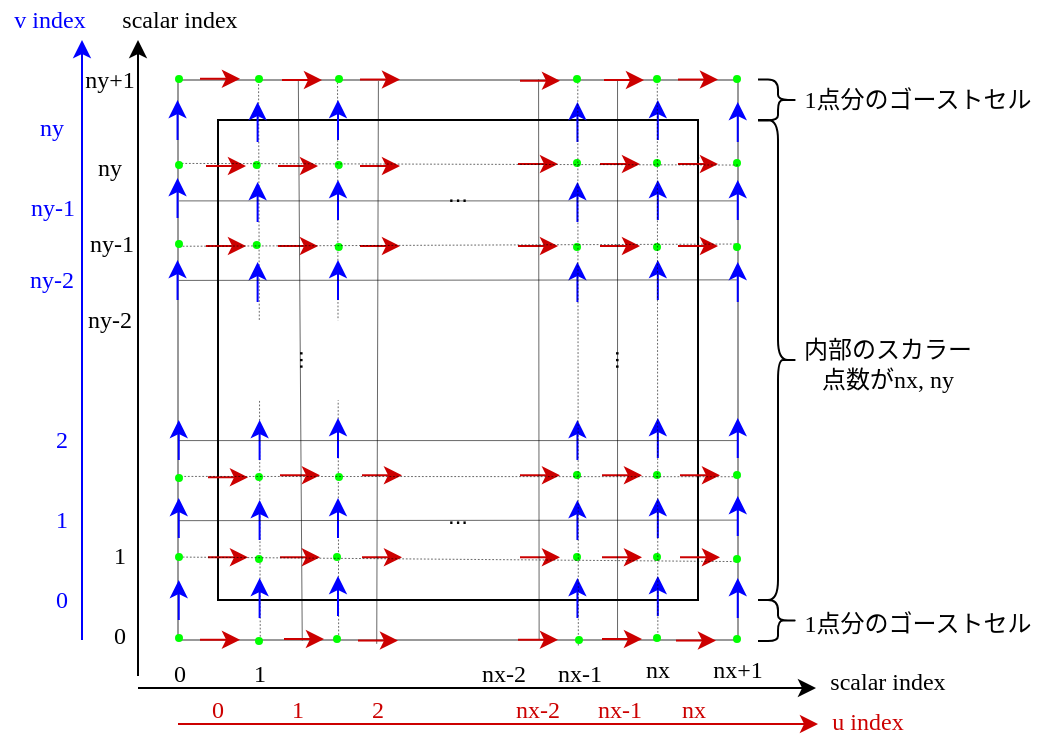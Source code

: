<mxfile version="26.0.16" pages="3">
  <diagram name="全体図" id="Ayow5-VMEha0wBVnLcW4">
    <mxGraphModel dx="2017" dy="469" grid="1" gridSize="10" guides="1" tooltips="1" connect="1" arrows="1" fold="1" page="1" pageScale="1" pageWidth="1390" pageHeight="360" math="0" shadow="0">
      <root>
        <mxCell id="0" />
        <mxCell id="1" parent="0" />
        <mxCell id="VMnbJvKqht6RG7jRsrWG-1" value="" style="rounded=0;whiteSpace=wrap;html=1;fillColor=none;strokeColor=#999999;" parent="1" vertex="1">
          <mxGeometry x="60" y="60" width="280" height="280" as="geometry" />
        </mxCell>
        <mxCell id="hNbSL6XgEmBNJISSKw9M-51" value="" style="endArrow=none;dashed=1;html=1;rounded=0;entryX=1;entryY=0.25;entryDx=0;entryDy=0;strokeWidth=0.3;" parent="1" target="hNbSL6XgEmBNJISSKw9M-1" edge="1">
          <mxGeometry width="50" height="50" relative="1" as="geometry">
            <mxPoint x="80" y="140" as="sourcePoint" />
            <mxPoint x="150" y="90.24" as="targetPoint" />
          </mxGeometry>
        </mxCell>
        <mxCell id="hNbSL6XgEmBNJISSKw9M-50" value="" style="endArrow=none;dashed=1;html=1;rounded=0;entryX=0;entryY=0.084;entryDx=0;entryDy=0;entryPerimeter=0;strokeWidth=0.3;exitX=1.002;exitY=0.078;exitDx=0;exitDy=0;exitPerimeter=0;" parent="1" source="hNbSL6XgEmBNJISSKw9M-1" target="hNbSL6XgEmBNJISSKw9M-1" edge="1">
          <mxGeometry width="50" height="50" relative="1" as="geometry">
            <mxPoint x="110" y="90" as="sourcePoint" />
            <mxPoint x="110" y="330" as="targetPoint" />
          </mxGeometry>
        </mxCell>
        <mxCell id="hNbSL6XgEmBNJISSKw9M-1" value="" style="rounded=0;whiteSpace=wrap;html=1;" parent="1" vertex="1">
          <mxGeometry x="80" y="80" width="240" height="240" as="geometry" />
        </mxCell>
        <mxCell id="hNbSL6XgEmBNJISSKw9M-2" value="" style="endArrow=classic;html=1;rounded=0;strokeColor=#CC0000;" parent="1" edge="1">
          <mxGeometry width="50" height="50" relative="1" as="geometry">
            <mxPoint x="60" y="382" as="sourcePoint" />
            <mxPoint x="380" y="382" as="targetPoint" />
          </mxGeometry>
        </mxCell>
        <mxCell id="hNbSL6XgEmBNJISSKw9M-11" value="" style="endArrow=classic;html=1;rounded=0;strokeColor=#0000FF;" parent="1" edge="1">
          <mxGeometry width="50" height="50" relative="1" as="geometry">
            <mxPoint x="12" y="340" as="sourcePoint" />
            <mxPoint x="12" y="40" as="targetPoint" />
          </mxGeometry>
        </mxCell>
        <mxCell id="hNbSL6XgEmBNJISSKw9M-46" value="" style="endArrow=none;dashed=1;html=1;rounded=0;entryX=0.146;entryY=1.004;entryDx=0;entryDy=0;entryPerimeter=0;strokeWidth=0.3;exitX=0.143;exitY=0;exitDx=0;exitDy=0;exitPerimeter=0;" parent="1" source="VMnbJvKqht6RG7jRsrWG-1" edge="1" target="VMnbJvKqht6RG7jRsrWG-1">
          <mxGeometry width="50" height="50" relative="1" as="geometry">
            <mxPoint x="150" y="253" as="sourcePoint" />
            <mxPoint x="100" y="320" as="targetPoint" />
          </mxGeometry>
        </mxCell>
        <mxCell id="hNbSL6XgEmBNJISSKw9M-47" value="" style="endArrow=none;dashed=1;html=1;rounded=0;entryX=0.284;entryY=0.003;entryDx=0;entryDy=0;entryPerimeter=0;strokeWidth=0.3;exitX=0.286;exitY=1.003;exitDx=0;exitDy=0;exitPerimeter=0;" parent="1" edge="1" target="VMnbJvKqht6RG7jRsrWG-1" source="VMnbJvKqht6RG7jRsrWG-1">
          <mxGeometry width="50" height="50" relative="1" as="geometry">
            <mxPoint x="140" y="320.24" as="sourcePoint" />
            <mxPoint x="140" y="80.24" as="targetPoint" />
          </mxGeometry>
        </mxCell>
        <mxCell id="hNbSL6XgEmBNJISSKw9M-12" value="" style="group;strokeColor=none;strokeWidth=0.3;" parent="1" vertex="1" connectable="0">
          <mxGeometry x="80" y="80.24" width="240" height="239.76" as="geometry" />
        </mxCell>
        <mxCell id="hNbSL6XgEmBNJISSKw9M-26" value="" style="rounded=0;whiteSpace=wrap;html=1;strokeColor=none;rotation=-90;" parent="hNbSL6XgEmBNJISSKw9M-12" vertex="1">
          <mxGeometry x="15" y="99.76" width="210" height="40" as="geometry" />
        </mxCell>
        <mxCell id="hNbSL6XgEmBNJISSKw9M-15" value="" style="rounded=0;whiteSpace=wrap;html=1;strokeColor=none;" parent="hNbSL6XgEmBNJISSKw9M-12" vertex="1">
          <mxGeometry x="15" y="99.88" width="210" height="40" as="geometry" />
        </mxCell>
        <mxCell id="hNbSL6XgEmBNJISSKw9M-29" value="..." style="text;html=1;align=center;verticalAlign=middle;whiteSpace=wrap;rounded=0;rotation=90;" parent="hNbSL6XgEmBNJISSKw9M-12" vertex="1">
          <mxGeometry x="15" y="104.76" width="60" height="30" as="geometry" />
        </mxCell>
        <mxCell id="hNbSL6XgEmBNJISSKw9M-30" value="..." style="text;html=1;align=center;verticalAlign=middle;whiteSpace=wrap;rounded=0;rotation=90;" parent="hNbSL6XgEmBNJISSKw9M-12" vertex="1">
          <mxGeometry x="173" y="104.76" width="60" height="30" as="geometry" />
        </mxCell>
        <mxCell id="hNbSL6XgEmBNJISSKw9M-27" value="..." style="text;html=1;align=center;verticalAlign=middle;whiteSpace=wrap;rounded=0;" parent="hNbSL6XgEmBNJISSKw9M-12" vertex="1">
          <mxGeometry x="90" y="182.76" width="60" height="30" as="geometry" />
        </mxCell>
        <mxCell id="hNbSL6XgEmBNJISSKw9M-28" value="..." style="text;html=1;align=center;verticalAlign=middle;whiteSpace=wrap;rounded=0;" parent="hNbSL6XgEmBNJISSKw9M-12" vertex="1">
          <mxGeometry x="90" y="21.76" width="60" height="30" as="geometry" />
        </mxCell>
        <mxCell id="hNbSL6XgEmBNJISSKw9M-80" value="" style="endArrow=classic;html=1;rounded=0;strokeColor=#CC0000;" parent="hNbSL6XgEmBNJISSKw9M-12" edge="1">
          <mxGeometry width="50" height="50" relative="1" as="geometry">
            <mxPoint x="30" y="22.76" as="sourcePoint" />
            <mxPoint x="50" y="22.76" as="targetPoint" />
          </mxGeometry>
        </mxCell>
        <mxCell id="hNbSL6XgEmBNJISSKw9M-81" value="" style="endArrow=classic;html=1;rounded=0;strokeColor=#CC0000;" parent="hNbSL6XgEmBNJISSKw9M-12" edge="1">
          <mxGeometry width="50" height="50" relative="1" as="geometry">
            <mxPoint x="30" y="62.76" as="sourcePoint" />
            <mxPoint x="50" y="62.76" as="targetPoint" />
          </mxGeometry>
        </mxCell>
        <mxCell id="hNbSL6XgEmBNJISSKw9M-82" value="" style="endArrow=classic;html=1;rounded=0;strokeColor=#CC0000;" parent="hNbSL6XgEmBNJISSKw9M-12" edge="1">
          <mxGeometry width="50" height="50" relative="1" as="geometry">
            <mxPoint x="31" y="177.39" as="sourcePoint" />
            <mxPoint x="51" y="177.39" as="targetPoint" />
          </mxGeometry>
        </mxCell>
        <mxCell id="hNbSL6XgEmBNJISSKw9M-83" value="" style="endArrow=classic;html=1;rounded=0;strokeColor=#CC0000;" parent="hNbSL6XgEmBNJISSKw9M-12" edge="1">
          <mxGeometry width="50" height="50" relative="1" as="geometry">
            <mxPoint x="31" y="218.39" as="sourcePoint" />
            <mxPoint x="51" y="218.39" as="targetPoint" />
          </mxGeometry>
        </mxCell>
        <mxCell id="hNbSL6XgEmBNJISSKw9M-105" value="" style="endArrow=classic;html=1;rounded=0;strokeColor=#0000FF;" parent="hNbSL6XgEmBNJISSKw9M-12" edge="1">
          <mxGeometry width="50" height="50" relative="1" as="geometry">
            <mxPoint x="60" y="208.76" as="sourcePoint" />
            <mxPoint x="60" y="188.76" as="targetPoint" />
          </mxGeometry>
        </mxCell>
        <mxCell id="hNbSL6XgEmBNJISSKw9M-106" value="" style="endArrow=classic;html=1;rounded=0;strokeColor=#0000FF;" parent="hNbSL6XgEmBNJISSKw9M-12" edge="1">
          <mxGeometry width="50" height="50" relative="1" as="geometry">
            <mxPoint x="219.91" y="208.76" as="sourcePoint" />
            <mxPoint x="219.91" y="188.76" as="targetPoint" />
          </mxGeometry>
        </mxCell>
        <mxCell id="hNbSL6XgEmBNJISSKw9M-107" value="" style="endArrow=classic;html=1;rounded=0;strokeColor=#0000FF;" parent="hNbSL6XgEmBNJISSKw9M-12" edge="1">
          <mxGeometry width="50" height="50" relative="1" as="geometry">
            <mxPoint x="179.72" y="209.76" as="sourcePoint" />
            <mxPoint x="179.72" y="189.76" as="targetPoint" />
          </mxGeometry>
        </mxCell>
        <mxCell id="hNbSL6XgEmBNJISSKw9M-143" value="" style="ellipse;whiteSpace=wrap;html=1;aspect=fixed;fillColor=#00FF00;strokeColor=#00FF00;" parent="hNbSL6XgEmBNJISSKw9M-12" vertex="1">
          <mxGeometry x="58.88" y="20.76" width="3" height="3" as="geometry" />
        </mxCell>
        <mxCell id="hNbSL6XgEmBNJISSKw9M-144" value="" style="ellipse;whiteSpace=wrap;html=1;aspect=fixed;fillColor=#00FF00;strokeColor=#00FF00;" parent="hNbSL6XgEmBNJISSKw9M-12" vertex="1">
          <mxGeometry x="17.88" y="20.76" width="3" height="3" as="geometry" />
        </mxCell>
        <mxCell id="hNbSL6XgEmBNJISSKw9M-145" value="" style="ellipse;whiteSpace=wrap;html=1;aspect=fixed;fillColor=#00FF00;strokeColor=#00FF00;" parent="hNbSL6XgEmBNJISSKw9M-12" vertex="1">
          <mxGeometry x="17.88" y="60.76" width="3" height="3" as="geometry" />
        </mxCell>
        <mxCell id="hNbSL6XgEmBNJISSKw9M-146" value="" style="ellipse;whiteSpace=wrap;html=1;aspect=fixed;fillColor=#00FF00;strokeColor=#00FF00;" parent="hNbSL6XgEmBNJISSKw9M-12" vertex="1">
          <mxGeometry x="58.88" y="61.76" width="3" height="3" as="geometry" />
        </mxCell>
        <mxCell id="hNbSL6XgEmBNJISSKw9M-13" value="u index" style="text;html=1;align=center;verticalAlign=middle;whiteSpace=wrap;rounded=0;fontFamily=Times New Roman;fontColor=#CC0000;" parent="1" vertex="1">
          <mxGeometry x="380" y="371" width="50" height="20" as="geometry" />
        </mxCell>
        <mxCell id="hNbSL6XgEmBNJISSKw9M-14" value="v index" style="text;html=1;align=center;verticalAlign=middle;whiteSpace=wrap;rounded=0;fontFamily=Times New Roman;fontColor=#0000FF;" parent="1" vertex="1">
          <mxGeometry x="-29" y="20" width="50" height="20" as="geometry" />
        </mxCell>
        <mxCell id="hNbSL6XgEmBNJISSKw9M-56" value="" style="endArrow=classic;html=1;rounded=0;strokeColor=#000000;" parent="1" edge="1">
          <mxGeometry width="50" height="50" relative="1" as="geometry">
            <mxPoint x="40" y="364" as="sourcePoint" />
            <mxPoint x="379" y="364" as="targetPoint" />
          </mxGeometry>
        </mxCell>
        <mxCell id="hNbSL6XgEmBNJISSKw9M-57" value="scalar index" style="text;html=1;align=center;verticalAlign=middle;whiteSpace=wrap;rounded=0;fontFamily=Times New Roman;fontColor=#000000;" parent="1" vertex="1">
          <mxGeometry x="380" y="351" width="70" height="20" as="geometry" />
        </mxCell>
        <mxCell id="hNbSL6XgEmBNJISSKw9M-58" value="" style="endArrow=classic;html=1;rounded=0;strokeColor=#000000;" parent="1" edge="1">
          <mxGeometry width="50" height="50" relative="1" as="geometry">
            <mxPoint x="40" y="358" as="sourcePoint" />
            <mxPoint x="40" y="40" as="targetPoint" />
          </mxGeometry>
        </mxCell>
        <mxCell id="hNbSL6XgEmBNJISSKw9M-59" value="scalar index" style="text;html=1;align=center;verticalAlign=middle;whiteSpace=wrap;rounded=0;fontFamily=Times New Roman;fontColor=#000000;" parent="1" vertex="1">
          <mxGeometry x="25.5" y="20" width="70" height="20" as="geometry" />
        </mxCell>
        <mxCell id="hNbSL6XgEmBNJISSKw9M-60" value="0" style="text;html=1;align=center;verticalAlign=middle;whiteSpace=wrap;rounded=0;fontFamily=Times New Roman;" parent="1" vertex="1">
          <mxGeometry x="51" y="347" width="20" height="20" as="geometry" />
        </mxCell>
        <mxCell id="hNbSL6XgEmBNJISSKw9M-61" value="1" style="text;html=1;align=center;verticalAlign=middle;whiteSpace=wrap;rounded=0;fontFamily=Times New Roman;" parent="1" vertex="1">
          <mxGeometry x="91" y="347" width="20" height="20" as="geometry" />
        </mxCell>
        <mxCell id="hNbSL6XgEmBNJISSKw9M-62" value="nx-1" style="text;html=1;align=center;verticalAlign=middle;whiteSpace=wrap;rounded=0;fontFamily=Times New Roman;" parent="1" vertex="1">
          <mxGeometry x="245.5" y="347" width="30" height="20" as="geometry" />
        </mxCell>
        <mxCell id="hNbSL6XgEmBNJISSKw9M-63" value="nx-2" style="text;html=1;align=center;verticalAlign=middle;whiteSpace=wrap;rounded=0;fontFamily=Times New Roman;" parent="1" vertex="1">
          <mxGeometry x="208" y="347" width="30" height="20" as="geometry" />
        </mxCell>
        <mxCell id="hNbSL6XgEmBNJISSKw9M-64" value="0" style="text;html=1;align=center;verticalAlign=middle;whiteSpace=wrap;rounded=0;fontFamily=Times New Roman;fontColor=#CC0000;" parent="1" vertex="1">
          <mxGeometry x="70" y="365" width="20" height="20" as="geometry" />
        </mxCell>
        <mxCell id="hNbSL6XgEmBNJISSKw9M-65" value="1" style="text;html=1;align=center;verticalAlign=middle;whiteSpace=wrap;rounded=0;fontFamily=Times New Roman;fontColor=#CC0000;" parent="1" vertex="1">
          <mxGeometry x="110" y="365" width="20" height="20" as="geometry" />
        </mxCell>
        <mxCell id="hNbSL6XgEmBNJISSKw9M-66" value="nx-1" style="text;html=1;align=center;verticalAlign=middle;whiteSpace=wrap;rounded=0;fontFamily=Times New Roman;fontColor=#CC0000;" parent="1" vertex="1">
          <mxGeometry x="266" y="365" width="30" height="20" as="geometry" />
        </mxCell>
        <mxCell id="hNbSL6XgEmBNJISSKw9M-67" value="nx-2" style="text;html=1;align=center;verticalAlign=middle;whiteSpace=wrap;rounded=0;fontFamily=Times New Roman;fontColor=#CC0000;" parent="1" vertex="1">
          <mxGeometry x="225" y="365" width="30" height="20" as="geometry" />
        </mxCell>
        <mxCell id="hNbSL6XgEmBNJISSKw9M-68" value="2" style="text;html=1;align=center;verticalAlign=middle;whiteSpace=wrap;rounded=0;fontFamily=Times New Roman;fontColor=#CC0000;" parent="1" vertex="1">
          <mxGeometry x="150" y="365" width="20" height="20" as="geometry" />
        </mxCell>
        <mxCell id="hNbSL6XgEmBNJISSKw9M-69" value="nx" style="text;html=1;align=center;verticalAlign=middle;whiteSpace=wrap;rounded=0;fontFamily=Times New Roman;fontColor=#CC0000;" parent="1" vertex="1">
          <mxGeometry x="303" y="365" width="30" height="20" as="geometry" />
        </mxCell>
        <mxCell id="hNbSL6XgEmBNJISSKw9M-70" value="0" style="text;html=1;align=center;verticalAlign=middle;whiteSpace=wrap;rounded=0;fontFamily=Times New Roman;" parent="1" vertex="1">
          <mxGeometry x="21" y="328" width="20" height="20" as="geometry" />
        </mxCell>
        <mxCell id="hNbSL6XgEmBNJISSKw9M-71" value="1" style="text;html=1;align=center;verticalAlign=middle;whiteSpace=wrap;rounded=0;fontFamily=Times New Roman;" parent="1" vertex="1">
          <mxGeometry x="21" y="288" width="20" height="20" as="geometry" />
        </mxCell>
        <mxCell id="hNbSL6XgEmBNJISSKw9M-72" value="ny-2" style="text;html=1;align=center;verticalAlign=middle;whiteSpace=wrap;rounded=0;fontFamily=Times New Roman;" parent="1" vertex="1">
          <mxGeometry x="11" y="170" width="30" height="20" as="geometry" />
        </mxCell>
        <mxCell id="hNbSL6XgEmBNJISSKw9M-73" value="ny-1" style="text;html=1;align=center;verticalAlign=middle;whiteSpace=wrap;rounded=0;fontFamily=Times New Roman;" parent="1" vertex="1">
          <mxGeometry x="13" y="132" width="28" height="20" as="geometry" />
        </mxCell>
        <mxCell id="hNbSL6XgEmBNJISSKw9M-74" value="0" style="text;html=1;align=center;verticalAlign=middle;whiteSpace=wrap;rounded=0;fontFamily=Times New Roman;fontColor=#0000FF;" parent="1" vertex="1">
          <mxGeometry x="-8" y="310" width="20" height="20" as="geometry" />
        </mxCell>
        <mxCell id="hNbSL6XgEmBNJISSKw9M-75" value="1" style="text;html=1;align=center;verticalAlign=middle;whiteSpace=wrap;rounded=0;fontFamily=Times New Roman;fontColor=#0000FF;" parent="1" vertex="1">
          <mxGeometry x="-8" y="270" width="20" height="20" as="geometry" />
        </mxCell>
        <mxCell id="hNbSL6XgEmBNJISSKw9M-76" value="2" style="text;html=1;align=center;verticalAlign=middle;whiteSpace=wrap;rounded=0;fontFamily=Times New Roman;fontColor=#0000FF;" parent="1" vertex="1">
          <mxGeometry x="-8" y="230" width="20" height="20" as="geometry" />
        </mxCell>
        <mxCell id="hNbSL6XgEmBNJISSKw9M-77" value="ny-2" style="text;html=1;align=center;verticalAlign=middle;whiteSpace=wrap;rounded=0;fontFamily=Times New Roman;fontColor=#0000FF;" parent="1" vertex="1">
          <mxGeometry x="-18" y="150" width="30" height="20" as="geometry" />
        </mxCell>
        <mxCell id="hNbSL6XgEmBNJISSKw9M-78" value="ny-1" style="text;html=1;align=center;verticalAlign=middle;whiteSpace=wrap;rounded=0;fontFamily=Times New Roman;fontColor=#0000FF;" parent="1" vertex="1">
          <mxGeometry x="-17" y="114" width="29" height="20" as="geometry" />
        </mxCell>
        <mxCell id="hNbSL6XgEmBNJISSKw9M-79" value="ny" style="text;html=1;align=center;verticalAlign=middle;whiteSpace=wrap;rounded=0;fontFamily=Times New Roman;fontColor=#0000FF;" parent="1" vertex="1">
          <mxGeometry x="-18" y="74" width="30" height="20" as="geometry" />
        </mxCell>
        <mxCell id="hNbSL6XgEmBNJISSKw9M-84" value="" style="endArrow=classic;html=1;rounded=0;strokeColor=#CC0000;" parent="1" edge="1">
          <mxGeometry width="50" height="50" relative="1" as="geometry">
            <mxPoint x="151" y="103" as="sourcePoint" />
            <mxPoint x="171" y="103" as="targetPoint" />
          </mxGeometry>
        </mxCell>
        <mxCell id="hNbSL6XgEmBNJISSKw9M-85" value="" style="endArrow=classic;html=1;rounded=0;strokeColor=#CC0000;" parent="1" edge="1">
          <mxGeometry width="50" height="50" relative="1" as="geometry">
            <mxPoint x="151" y="143" as="sourcePoint" />
            <mxPoint x="171" y="143" as="targetPoint" />
          </mxGeometry>
        </mxCell>
        <mxCell id="hNbSL6XgEmBNJISSKw9M-86" value="" style="endArrow=classic;html=1;rounded=0;strokeColor=#CC0000;" parent="1" edge="1">
          <mxGeometry width="50" height="50" relative="1" as="geometry">
            <mxPoint x="152" y="257.63" as="sourcePoint" />
            <mxPoint x="172" y="257.63" as="targetPoint" />
          </mxGeometry>
        </mxCell>
        <mxCell id="hNbSL6XgEmBNJISSKw9M-87" value="" style="endArrow=classic;html=1;rounded=0;strokeColor=#CC0000;" parent="1" edge="1">
          <mxGeometry width="50" height="50" relative="1" as="geometry">
            <mxPoint x="152" y="298.63" as="sourcePoint" />
            <mxPoint x="172" y="298.63" as="targetPoint" />
          </mxGeometry>
        </mxCell>
        <mxCell id="hNbSL6XgEmBNJISSKw9M-88" value="" style="endArrow=classic;html=1;rounded=0;strokeColor=#CC0000;" parent="1" edge="1">
          <mxGeometry width="50" height="50" relative="1" as="geometry">
            <mxPoint x="74" y="103" as="sourcePoint" />
            <mxPoint x="94" y="103" as="targetPoint" />
          </mxGeometry>
        </mxCell>
        <mxCell id="hNbSL6XgEmBNJISSKw9M-89" value="" style="endArrow=classic;html=1;rounded=0;strokeColor=#CC0000;" parent="1" edge="1">
          <mxGeometry width="50" height="50" relative="1" as="geometry">
            <mxPoint x="74" y="143" as="sourcePoint" />
            <mxPoint x="94" y="143" as="targetPoint" />
          </mxGeometry>
        </mxCell>
        <mxCell id="hNbSL6XgEmBNJISSKw9M-90" value="" style="endArrow=classic;html=1;rounded=0;strokeColor=#CC0000;" parent="1" edge="1">
          <mxGeometry width="50" height="50" relative="1" as="geometry">
            <mxPoint x="75" y="258.63" as="sourcePoint" />
            <mxPoint x="95" y="258.63" as="targetPoint" />
          </mxGeometry>
        </mxCell>
        <mxCell id="hNbSL6XgEmBNJISSKw9M-91" value="" style="endArrow=classic;html=1;rounded=0;strokeColor=#CC0000;" parent="1" edge="1">
          <mxGeometry width="50" height="50" relative="1" as="geometry">
            <mxPoint x="75" y="298.63" as="sourcePoint" />
            <mxPoint x="95" y="298.63" as="targetPoint" />
          </mxGeometry>
        </mxCell>
        <mxCell id="hNbSL6XgEmBNJISSKw9M-92" value="" style="endArrow=classic;html=1;rounded=0;strokeColor=#CC0000;" parent="1" edge="1">
          <mxGeometry width="50" height="50" relative="1" as="geometry">
            <mxPoint x="230" y="102" as="sourcePoint" />
            <mxPoint x="250" y="102" as="targetPoint" />
          </mxGeometry>
        </mxCell>
        <mxCell id="hNbSL6XgEmBNJISSKw9M-93" value="" style="endArrow=classic;html=1;rounded=0;strokeColor=#CC0000;" parent="1" edge="1">
          <mxGeometry width="50" height="50" relative="1" as="geometry">
            <mxPoint x="230" y="143" as="sourcePoint" />
            <mxPoint x="250" y="143" as="targetPoint" />
          </mxGeometry>
        </mxCell>
        <mxCell id="hNbSL6XgEmBNJISSKw9M-94" value="" style="endArrow=classic;html=1;rounded=0;strokeColor=#CC0000;" parent="1" edge="1">
          <mxGeometry width="50" height="50" relative="1" as="geometry">
            <mxPoint x="231" y="257.63" as="sourcePoint" />
            <mxPoint x="251" y="257.63" as="targetPoint" />
          </mxGeometry>
        </mxCell>
        <mxCell id="hNbSL6XgEmBNJISSKw9M-95" value="" style="endArrow=classic;html=1;rounded=0;strokeColor=#CC0000;" parent="1" edge="1">
          <mxGeometry width="50" height="50" relative="1" as="geometry">
            <mxPoint x="231" y="298.63" as="sourcePoint" />
            <mxPoint x="251" y="298.63" as="targetPoint" />
          </mxGeometry>
        </mxCell>
        <mxCell id="hNbSL6XgEmBNJISSKw9M-96" value="" style="endArrow=classic;html=1;rounded=0;strokeColor=#CC0000;" parent="1" edge="1">
          <mxGeometry width="50" height="50" relative="1" as="geometry">
            <mxPoint x="271" y="102" as="sourcePoint" />
            <mxPoint x="291" y="102" as="targetPoint" />
          </mxGeometry>
        </mxCell>
        <mxCell id="hNbSL6XgEmBNJISSKw9M-97" value="" style="endArrow=classic;html=1;rounded=0;strokeColor=#CC0000;" parent="1" edge="1">
          <mxGeometry width="50" height="50" relative="1" as="geometry">
            <mxPoint x="271" y="143" as="sourcePoint" />
            <mxPoint x="291" y="143" as="targetPoint" />
          </mxGeometry>
        </mxCell>
        <mxCell id="hNbSL6XgEmBNJISSKw9M-98" value="" style="endArrow=classic;html=1;rounded=0;strokeColor=#CC0000;" parent="1" edge="1">
          <mxGeometry width="50" height="50" relative="1" as="geometry">
            <mxPoint x="272" y="257.63" as="sourcePoint" />
            <mxPoint x="292" y="257.63" as="targetPoint" />
          </mxGeometry>
        </mxCell>
        <mxCell id="hNbSL6XgEmBNJISSKw9M-99" value="" style="endArrow=classic;html=1;rounded=0;strokeColor=#CC0000;" parent="1" edge="1">
          <mxGeometry width="50" height="50" relative="1" as="geometry">
            <mxPoint x="272" y="298.63" as="sourcePoint" />
            <mxPoint x="292" y="298.63" as="targetPoint" />
          </mxGeometry>
        </mxCell>
        <mxCell id="hNbSL6XgEmBNJISSKw9M-100" value="" style="endArrow=classic;html=1;rounded=0;strokeColor=#CC0000;" parent="1" edge="1">
          <mxGeometry width="50" height="50" relative="1" as="geometry">
            <mxPoint x="310" y="102" as="sourcePoint" />
            <mxPoint x="330" y="102" as="targetPoint" />
          </mxGeometry>
        </mxCell>
        <mxCell id="hNbSL6XgEmBNJISSKw9M-101" value="" style="endArrow=classic;html=1;rounded=0;strokeColor=#CC0000;" parent="1" edge="1">
          <mxGeometry width="50" height="50" relative="1" as="geometry">
            <mxPoint x="310" y="143" as="sourcePoint" />
            <mxPoint x="330" y="143" as="targetPoint" />
          </mxGeometry>
        </mxCell>
        <mxCell id="hNbSL6XgEmBNJISSKw9M-102" value="" style="endArrow=classic;html=1;rounded=0;strokeColor=#CC0000;" parent="1" edge="1">
          <mxGeometry width="50" height="50" relative="1" as="geometry">
            <mxPoint x="311" y="257.63" as="sourcePoint" />
            <mxPoint x="331" y="257.63" as="targetPoint" />
          </mxGeometry>
        </mxCell>
        <mxCell id="hNbSL6XgEmBNJISSKw9M-103" value="" style="endArrow=classic;html=1;rounded=0;strokeColor=#CC0000;" parent="1" edge="1">
          <mxGeometry width="50" height="50" relative="1" as="geometry">
            <mxPoint x="311" y="298.63" as="sourcePoint" />
            <mxPoint x="331" y="298.63" as="targetPoint" />
          </mxGeometry>
        </mxCell>
        <mxCell id="hNbSL6XgEmBNJISSKw9M-104" value="" style="endArrow=classic;html=1;rounded=0;strokeColor=#0000FF;" parent="1" edge="1">
          <mxGeometry width="50" height="50" relative="1" as="geometry">
            <mxPoint x="100.81" y="290" as="sourcePoint" />
            <mxPoint x="100.81" y="270" as="targetPoint" />
          </mxGeometry>
        </mxCell>
        <mxCell id="hNbSL6XgEmBNJISSKw9M-108" value="" style="endArrow=classic;html=1;rounded=0;strokeColor=#0000FF;" parent="1" edge="1">
          <mxGeometry width="50" height="50" relative="1" as="geometry">
            <mxPoint x="140" y="328" as="sourcePoint" />
            <mxPoint x="140" y="308" as="targetPoint" />
          </mxGeometry>
        </mxCell>
        <mxCell id="hNbSL6XgEmBNJISSKw9M-109" value="" style="endArrow=classic;html=1;rounded=0;strokeColor=#0000FF;" parent="1" edge="1">
          <mxGeometry width="50" height="50" relative="1" as="geometry">
            <mxPoint x="299.91" y="328" as="sourcePoint" />
            <mxPoint x="299.91" y="308" as="targetPoint" />
          </mxGeometry>
        </mxCell>
        <mxCell id="hNbSL6XgEmBNJISSKw9M-110" value="" style="endArrow=classic;html=1;rounded=0;strokeColor=#0000FF;" parent="1" edge="1">
          <mxGeometry width="50" height="50" relative="1" as="geometry">
            <mxPoint x="259.72" y="329" as="sourcePoint" />
            <mxPoint x="259.72" y="309" as="targetPoint" />
          </mxGeometry>
        </mxCell>
        <mxCell id="hNbSL6XgEmBNJISSKw9M-111" value="" style="endArrow=classic;html=1;rounded=0;strokeColor=#0000FF;" parent="1" edge="1">
          <mxGeometry width="50" height="50" relative="1" as="geometry">
            <mxPoint x="100.81" y="329" as="sourcePoint" />
            <mxPoint x="100.81" y="309" as="targetPoint" />
          </mxGeometry>
        </mxCell>
        <mxCell id="hNbSL6XgEmBNJISSKw9M-112" value="" style="endArrow=classic;html=1;rounded=0;strokeColor=#0000FF;" parent="1" edge="1">
          <mxGeometry width="50" height="50" relative="1" as="geometry">
            <mxPoint x="140" y="249" as="sourcePoint" />
            <mxPoint x="140" y="229" as="targetPoint" />
          </mxGeometry>
        </mxCell>
        <mxCell id="hNbSL6XgEmBNJISSKw9M-113" value="" style="endArrow=classic;html=1;rounded=0;strokeColor=#0000FF;" parent="1" edge="1">
          <mxGeometry width="50" height="50" relative="1" as="geometry">
            <mxPoint x="299.91" y="249" as="sourcePoint" />
            <mxPoint x="299.91" y="229" as="targetPoint" />
          </mxGeometry>
        </mxCell>
        <mxCell id="hNbSL6XgEmBNJISSKw9M-114" value="" style="endArrow=classic;html=1;rounded=0;strokeColor=#0000FF;" parent="1" edge="1">
          <mxGeometry width="50" height="50" relative="1" as="geometry">
            <mxPoint x="259.72" y="250" as="sourcePoint" />
            <mxPoint x="259.72" y="230" as="targetPoint" />
          </mxGeometry>
        </mxCell>
        <mxCell id="hNbSL6XgEmBNJISSKw9M-115" value="" style="endArrow=classic;html=1;rounded=0;strokeColor=#0000FF;" parent="1" edge="1">
          <mxGeometry width="50" height="50" relative="1" as="geometry">
            <mxPoint x="100.81" y="250" as="sourcePoint" />
            <mxPoint x="100.81" y="230" as="targetPoint" />
          </mxGeometry>
        </mxCell>
        <mxCell id="hNbSL6XgEmBNJISSKw9M-116" value="" style="endArrow=classic;html=1;rounded=0;strokeColor=#0000FF;" parent="1" edge="1">
          <mxGeometry width="50" height="50" relative="1" as="geometry">
            <mxPoint x="140" y="170" as="sourcePoint" />
            <mxPoint x="140" y="150" as="targetPoint" />
          </mxGeometry>
        </mxCell>
        <mxCell id="hNbSL6XgEmBNJISSKw9M-117" value="" style="endArrow=classic;html=1;rounded=0;strokeColor=#0000FF;" parent="1" edge="1">
          <mxGeometry width="50" height="50" relative="1" as="geometry">
            <mxPoint x="299.91" y="170" as="sourcePoint" />
            <mxPoint x="299.91" y="150" as="targetPoint" />
          </mxGeometry>
        </mxCell>
        <mxCell id="hNbSL6XgEmBNJISSKw9M-118" value="" style="endArrow=classic;html=1;rounded=0;strokeColor=#0000FF;" parent="1" edge="1">
          <mxGeometry width="50" height="50" relative="1" as="geometry">
            <mxPoint x="259.72" y="171" as="sourcePoint" />
            <mxPoint x="259.72" y="151" as="targetPoint" />
          </mxGeometry>
        </mxCell>
        <mxCell id="hNbSL6XgEmBNJISSKw9M-119" value="" style="endArrow=classic;html=1;rounded=0;strokeColor=#0000FF;" parent="1" edge="1">
          <mxGeometry width="50" height="50" relative="1" as="geometry">
            <mxPoint x="99.81" y="171" as="sourcePoint" />
            <mxPoint x="99.81" y="151" as="targetPoint" />
          </mxGeometry>
        </mxCell>
        <mxCell id="hNbSL6XgEmBNJISSKw9M-120" value="" style="endArrow=classic;html=1;rounded=0;strokeColor=#0000FF;" parent="1" edge="1">
          <mxGeometry width="50" height="50" relative="1" as="geometry">
            <mxPoint x="140" y="130" as="sourcePoint" />
            <mxPoint x="140" y="110" as="targetPoint" />
          </mxGeometry>
        </mxCell>
        <mxCell id="hNbSL6XgEmBNJISSKw9M-121" value="" style="endArrow=classic;html=1;rounded=0;strokeColor=#0000FF;" parent="1" edge="1">
          <mxGeometry width="50" height="50" relative="1" as="geometry">
            <mxPoint x="299.91" y="130" as="sourcePoint" />
            <mxPoint x="299.91" y="110" as="targetPoint" />
          </mxGeometry>
        </mxCell>
        <mxCell id="hNbSL6XgEmBNJISSKw9M-122" value="" style="endArrow=classic;html=1;rounded=0;strokeColor=#0000FF;" parent="1" edge="1">
          <mxGeometry width="50" height="50" relative="1" as="geometry">
            <mxPoint x="259.72" y="131" as="sourcePoint" />
            <mxPoint x="259.72" y="111" as="targetPoint" />
          </mxGeometry>
        </mxCell>
        <mxCell id="hNbSL6XgEmBNJISSKw9M-123" value="" style="endArrow=classic;html=1;rounded=0;strokeColor=#0000FF;" parent="1" edge="1">
          <mxGeometry width="50" height="50" relative="1" as="geometry">
            <mxPoint x="99.81" y="131" as="sourcePoint" />
            <mxPoint x="99.81" y="111" as="targetPoint" />
          </mxGeometry>
        </mxCell>
        <mxCell id="hNbSL6XgEmBNJISSKw9M-124" value="" style="endArrow=classic;html=1;rounded=0;strokeColor=#0000FF;" parent="1" edge="1">
          <mxGeometry width="50" height="50" relative="1" as="geometry">
            <mxPoint x="140" y="90" as="sourcePoint" />
            <mxPoint x="140" y="70" as="targetPoint" />
          </mxGeometry>
        </mxCell>
        <mxCell id="hNbSL6XgEmBNJISSKw9M-125" value="" style="endArrow=classic;html=1;rounded=0;strokeColor=#0000FF;" parent="1" edge="1">
          <mxGeometry width="50" height="50" relative="1" as="geometry">
            <mxPoint x="299.91" y="90" as="sourcePoint" />
            <mxPoint x="299.91" y="70" as="targetPoint" />
          </mxGeometry>
        </mxCell>
        <mxCell id="hNbSL6XgEmBNJISSKw9M-126" value="" style="endArrow=classic;html=1;rounded=0;strokeColor=#0000FF;" parent="1" edge="1">
          <mxGeometry width="50" height="50" relative="1" as="geometry">
            <mxPoint x="259.72" y="91" as="sourcePoint" />
            <mxPoint x="259.72" y="71" as="targetPoint" />
          </mxGeometry>
        </mxCell>
        <mxCell id="hNbSL6XgEmBNJISSKw9M-127" value="" style="endArrow=classic;html=1;rounded=0;strokeColor=#0000FF;" parent="1" edge="1">
          <mxGeometry width="50" height="50" relative="1" as="geometry">
            <mxPoint x="99.81" y="91" as="sourcePoint" />
            <mxPoint x="99.81" y="71" as="targetPoint" />
          </mxGeometry>
        </mxCell>
        <mxCell id="hNbSL6XgEmBNJISSKw9M-129" value="" style="ellipse;whiteSpace=wrap;html=1;aspect=fixed;fillColor=#00FF00;strokeColor=#00FF00;" parent="1" vertex="1">
          <mxGeometry x="298" y="100" width="3" height="3" as="geometry" />
        </mxCell>
        <mxCell id="hNbSL6XgEmBNJISSKw9M-131" value="" style="ellipse;whiteSpace=wrap;html=1;aspect=fixed;fillColor=#00FF00;strokeColor=#00FF00;" parent="1" vertex="1">
          <mxGeometry x="298" y="142" width="3" height="3" as="geometry" />
        </mxCell>
        <mxCell id="hNbSL6XgEmBNJISSKw9M-132" value="" style="ellipse;whiteSpace=wrap;html=1;aspect=fixed;fillColor=#00FF00;strokeColor=#00FF00;" parent="1" vertex="1">
          <mxGeometry x="258" y="100" width="3" height="3" as="geometry" />
        </mxCell>
        <mxCell id="hNbSL6XgEmBNJISSKw9M-133" value="" style="ellipse;whiteSpace=wrap;html=1;aspect=fixed;fillColor=#00FF00;strokeColor=#00FF00;" parent="1" vertex="1">
          <mxGeometry x="258" y="142" width="3" height="3" as="geometry" />
        </mxCell>
        <mxCell id="hNbSL6XgEmBNJISSKw9M-134" value="" style="ellipse;whiteSpace=wrap;html=1;aspect=fixed;fillColor=#00FF00;strokeColor=#00FF00;" parent="1" vertex="1">
          <mxGeometry x="298" y="256" width="3" height="3" as="geometry" />
        </mxCell>
        <mxCell id="hNbSL6XgEmBNJISSKw9M-135" value="" style="ellipse;whiteSpace=wrap;html=1;aspect=fixed;fillColor=#00FF00;strokeColor=#00FF00;" parent="1" vertex="1">
          <mxGeometry x="298" y="297" width="3" height="3" as="geometry" />
        </mxCell>
        <mxCell id="hNbSL6XgEmBNJISSKw9M-136" value="" style="ellipse;whiteSpace=wrap;html=1;aspect=fixed;fillColor=#00FF00;strokeColor=#00FF00;" parent="1" vertex="1">
          <mxGeometry x="258" y="256" width="3" height="3" as="geometry" />
        </mxCell>
        <mxCell id="hNbSL6XgEmBNJISSKw9M-137" value="" style="ellipse;whiteSpace=wrap;html=1;aspect=fixed;fillColor=#00FF00;strokeColor=#00FF00;" parent="1" vertex="1">
          <mxGeometry x="258" y="297" width="3" height="3" as="geometry" />
        </mxCell>
        <mxCell id="hNbSL6XgEmBNJISSKw9M-138" value="" style="ellipse;whiteSpace=wrap;html=1;aspect=fixed;fillColor=#00FF00;strokeColor=#00FF00;" parent="1" vertex="1">
          <mxGeometry x="139" y="257" width="3" height="3" as="geometry" />
        </mxCell>
        <mxCell id="hNbSL6XgEmBNJISSKw9M-139" value="" style="ellipse;whiteSpace=wrap;html=1;aspect=fixed;fillColor=#00FF00;strokeColor=#00FF00;" parent="1" vertex="1">
          <mxGeometry x="99" y="257" width="3" height="3" as="geometry" />
        </mxCell>
        <mxCell id="hNbSL6XgEmBNJISSKw9M-140" value="" style="ellipse;whiteSpace=wrap;html=1;aspect=fixed;fillColor=#00FF00;strokeColor=#00FF00;" parent="1" vertex="1">
          <mxGeometry x="99" y="298" width="3" height="3" as="geometry" />
        </mxCell>
        <mxCell id="hNbSL6XgEmBNJISSKw9M-142" value="" style="ellipse;whiteSpace=wrap;html=1;aspect=fixed;fillColor=#00FF00;strokeColor=#00FF00;" parent="1" vertex="1">
          <mxGeometry x="138" y="297" width="3" height="3" as="geometry" />
        </mxCell>
        <mxCell id="hNbSL6XgEmBNJISSKw9M-49" value="" style="endArrow=none;dashed=1;html=1;rounded=0;entryX=0.855;entryY=0.001;entryDx=0;entryDy=0;entryPerimeter=0;strokeWidth=0.3;exitX=0.856;exitY=0.999;exitDx=0;exitDy=0;exitPerimeter=0;" parent="1" edge="1" target="VMnbJvKqht6RG7jRsrWG-1" source="VMnbJvKqht6RG7jRsrWG-1">
          <mxGeometry width="50" height="50" relative="1" as="geometry">
            <mxPoint x="299.63" y="320.48" as="sourcePoint" />
            <mxPoint x="299.63" y="80.48" as="targetPoint" />
          </mxGeometry>
        </mxCell>
        <mxCell id="hNbSL6XgEmBNJISSKw9M-10" value="" style="endArrow=none;html=1;rounded=0;exitX=0.784;exitY=0;exitDx=0;exitDy=0;exitPerimeter=0;entryX=0.784;entryY=0.999;entryDx=0;entryDy=0;entryPerimeter=0;strokeWidth=0.3;" parent="1" target="VMnbJvKqht6RG7jRsrWG-1" edge="1" source="VMnbJvKqht6RG7jRsrWG-1">
          <mxGeometry width="50" height="50" relative="1" as="geometry">
            <mxPoint x="280" y="80.24" as="sourcePoint" />
            <mxPoint x="281" y="280.24" as="targetPoint" />
          </mxGeometry>
        </mxCell>
        <mxCell id="hNbSL6XgEmBNJISSKw9M-48" value="" style="endArrow=none;dashed=1;html=1;rounded=0;entryX=0.713;entryY=0.001;entryDx=0;entryDy=0;entryPerimeter=0;strokeWidth=0.3;exitX=0.714;exitY=1.009;exitDx=0;exitDy=0;exitPerimeter=0;" parent="1" edge="1" target="VMnbJvKqht6RG7jRsrWG-1" source="VMnbJvKqht6RG7jRsrWG-1">
          <mxGeometry width="50" height="50" relative="1" as="geometry">
            <mxPoint x="259.63" y="320.24" as="sourcePoint" />
            <mxPoint x="259.63" y="80.24" as="targetPoint" />
          </mxGeometry>
        </mxCell>
        <mxCell id="hNbSL6XgEmBNJISSKw9M-9" value="" style="endArrow=none;html=1;rounded=0;exitX=0.643;exitY=-0.002;exitDx=0;exitDy=0;exitPerimeter=0;entryX=0.644;entryY=0.999;entryDx=0;entryDy=0;entryPerimeter=0;strokeWidth=0.3;" parent="1" target="VMnbJvKqht6RG7jRsrWG-1" edge="1" source="VMnbJvKqht6RG7jRsrWG-1">
          <mxGeometry width="50" height="50" relative="1" as="geometry">
            <mxPoint x="240" y="80.24" as="sourcePoint" />
            <mxPoint x="241" y="280.24" as="targetPoint" />
          </mxGeometry>
        </mxCell>
        <mxCell id="hNbSL6XgEmBNJISSKw9M-8" value="" style="endArrow=none;html=1;rounded=0;exitX=0.357;exitY=0.001;exitDx=0;exitDy=0;exitPerimeter=0;entryX=0.354;entryY=1.006;entryDx=0;entryDy=0;entryPerimeter=0;strokeWidth=0.3;" parent="1" target="VMnbJvKqht6RG7jRsrWG-1" edge="1" source="VMnbJvKqht6RG7jRsrWG-1">
          <mxGeometry width="50" height="50" relative="1" as="geometry">
            <mxPoint x="160" y="80.24" as="sourcePoint" />
            <mxPoint x="161" y="280.24" as="targetPoint" />
          </mxGeometry>
        </mxCell>
        <mxCell id="hNbSL6XgEmBNJISSKw9M-7" value="" style="endArrow=none;html=1;rounded=0;exitX=0.214;exitY=-0.001;exitDx=0;exitDy=0;exitPerimeter=0;entryX=0.221;entryY=1;entryDx=0;entryDy=0;entryPerimeter=0;strokeWidth=0.3;" parent="1" edge="1" target="VMnbJvKqht6RG7jRsrWG-1" source="VMnbJvKqht6RG7jRsrWG-1">
          <mxGeometry width="50" height="50" relative="1" as="geometry">
            <mxPoint x="120.0" y="80.24" as="sourcePoint" />
            <mxPoint x="121.2" y="320.0" as="targetPoint" />
          </mxGeometry>
        </mxCell>
        <mxCell id="hNbSL6XgEmBNJISSKw9M-54" value="" style="endArrow=none;dashed=1;html=1;rounded=0;entryX=0.001;entryY=0.152;entryDx=0;entryDy=0;entryPerimeter=0;strokeWidth=0.3;exitX=0.999;exitY=0.151;exitDx=0;exitDy=0;exitPerimeter=0;" parent="1" edge="1" target="VMnbJvKqht6RG7jRsrWG-1" source="80RLQAFrcIxWHU8ACy_8-16">
          <mxGeometry width="50" height="50" relative="1" as="geometry">
            <mxPoint x="320" y="102" as="sourcePoint" />
            <mxPoint x="80" y="103" as="targetPoint" />
          </mxGeometry>
        </mxCell>
        <mxCell id="hNbSL6XgEmBNJISSKw9M-3" value="" style="endArrow=none;html=1;rounded=0;strokeWidth=0.3;entryX=0.997;entryY=0.215;entryDx=0;entryDy=0;entryPerimeter=0;exitX=0.001;exitY=0.215;exitDx=0;exitDy=0;exitPerimeter=0;" parent="1" edge="1" target="VMnbJvKqht6RG7jRsrWG-1" source="VMnbJvKqht6RG7jRsrWG-1">
          <mxGeometry width="50" height="50" relative="1" as="geometry">
            <mxPoint x="80" y="120.24" as="sourcePoint" />
            <mxPoint x="320" y="120.24" as="targetPoint" />
          </mxGeometry>
        </mxCell>
        <mxCell id="hNbSL6XgEmBNJISSKw9M-55" value="" style="endArrow=none;dashed=1;html=1;rounded=0;entryX=0.999;entryY=0.292;entryDx=0;entryDy=0;strokeWidth=0.3;entryPerimeter=0;exitX=0.001;exitY=0.296;exitDx=0;exitDy=0;exitPerimeter=0;" parent="1" edge="1" target="VMnbJvKqht6RG7jRsrWG-1" source="VMnbJvKqht6RG7jRsrWG-1">
          <mxGeometry width="50" height="50" relative="1" as="geometry">
            <mxPoint x="80" y="143" as="sourcePoint" />
            <mxPoint x="320" y="143" as="targetPoint" />
          </mxGeometry>
        </mxCell>
        <mxCell id="hNbSL6XgEmBNJISSKw9M-4" value="" style="endArrow=none;html=1;rounded=0;entryX=0.997;entryY=0.356;entryDx=0;entryDy=0;entryPerimeter=0;strokeWidth=0.3;exitX=0;exitY=0.357;exitDx=0;exitDy=0;exitPerimeter=0;" parent="1" target="VMnbJvKqht6RG7jRsrWG-1" edge="1" source="VMnbJvKqht6RG7jRsrWG-1">
          <mxGeometry width="50" height="50" relative="1" as="geometry">
            <mxPoint x="80" y="160.24" as="sourcePoint" />
            <mxPoint x="280" y="160.24" as="targetPoint" />
          </mxGeometry>
        </mxCell>
        <mxCell id="hNbSL6XgEmBNJISSKw9M-5" value="" style="endArrow=none;html=1;rounded=0;entryX=0.999;entryY=0.643;entryDx=0;entryDy=0;entryPerimeter=0;strokeWidth=0.3;exitX=-0.001;exitY=0.643;exitDx=0;exitDy=0;exitPerimeter=0;" parent="1" target="VMnbJvKqht6RG7jRsrWG-1" edge="1" source="VMnbJvKqht6RG7jRsrWG-1">
          <mxGeometry width="50" height="50" relative="1" as="geometry">
            <mxPoint x="80" y="240.24" as="sourcePoint" />
            <mxPoint x="280" y="240.24" as="targetPoint" />
          </mxGeometry>
        </mxCell>
        <mxCell id="hNbSL6XgEmBNJISSKw9M-52" value="" style="endArrow=none;dashed=1;html=1;rounded=0;entryX=-0.001;entryY=0.707;entryDx=0;entryDy=0;entryPerimeter=0;strokeWidth=0.3;exitX=1;exitY=0.705;exitDx=0;exitDy=0;exitPerimeter=0;" parent="1" edge="1" target="VMnbJvKqht6RG7jRsrWG-1" source="80RLQAFrcIxWHU8ACy_8-7">
          <mxGeometry width="50" height="50" relative="1" as="geometry">
            <mxPoint x="320" y="257.31" as="sourcePoint" />
            <mxPoint x="80" y="258.31" as="targetPoint" />
          </mxGeometry>
        </mxCell>
        <mxCell id="hNbSL6XgEmBNJISSKw9M-6" value="" style="endArrow=none;html=1;rounded=0;entryX=0.999;entryY=0.785;entryDx=0;entryDy=0;entryPerimeter=0;strokeWidth=0.3;exitX=0;exitY=0.786;exitDx=0;exitDy=0;exitPerimeter=0;" parent="1" target="VMnbJvKqht6RG7jRsrWG-1" edge="1" source="VMnbJvKqht6RG7jRsrWG-1">
          <mxGeometry width="50" height="50" relative="1" as="geometry">
            <mxPoint x="80" y="280.24" as="sourcePoint" />
            <mxPoint x="280" y="280.24" as="targetPoint" />
          </mxGeometry>
        </mxCell>
        <mxCell id="hNbSL6XgEmBNJISSKw9M-53" value="" style="endArrow=none;dashed=1;html=1;rounded=0;entryX=1;entryY=0.852;entryDx=0;entryDy=0;strokeWidth=0.3;entryPerimeter=0;exitX=0.001;exitY=0.851;exitDx=0;exitDy=0;exitPerimeter=0;" parent="1" edge="1" target="VMnbJvKqht6RG7jRsrWG-1" source="80RLQAFrcIxWHU8ACy_8-5">
          <mxGeometry width="50" height="50" relative="1" as="geometry">
            <mxPoint x="80" y="298.31" as="sourcePoint" />
            <mxPoint x="320" y="298.31" as="targetPoint" />
          </mxGeometry>
        </mxCell>
        <mxCell id="80RLQAFrcIxWHU8ACy_8-1" value="" style="ellipse;whiteSpace=wrap;html=1;aspect=fixed;fillColor=#00FF00;strokeColor=#00FF00;fillStyle=auto;" vertex="1" parent="1">
          <mxGeometry x="99" y="339" width="3" height="3" as="geometry" />
        </mxCell>
        <mxCell id="80RLQAFrcIxWHU8ACy_8-2" value="" style="ellipse;whiteSpace=wrap;html=1;aspect=fixed;fillColor=#00FF00;strokeColor=#00FF00;fillStyle=auto;" vertex="1" parent="1">
          <mxGeometry x="138" y="338" width="3" height="3" as="geometry" />
        </mxCell>
        <mxCell id="80RLQAFrcIxWHU8ACy_8-3" value="" style="ellipse;whiteSpace=wrap;html=1;aspect=fixed;fillColor=#00FF00;strokeColor=#00FF00;fillStyle=auto;" vertex="1" parent="1">
          <mxGeometry x="259" y="338.5" width="3" height="3" as="geometry" />
        </mxCell>
        <mxCell id="80RLQAFrcIxWHU8ACy_8-4" value="" style="ellipse;whiteSpace=wrap;html=1;aspect=fixed;fillColor=#00FF00;strokeColor=#00FF00;fillStyle=auto;" vertex="1" parent="1">
          <mxGeometry x="298" y="337.5" width="3" height="3" as="geometry" />
        </mxCell>
        <mxCell id="80RLQAFrcIxWHU8ACy_8-6" value="" style="endArrow=none;dashed=1;html=1;rounded=0;entryX=1;entryY=0.852;entryDx=0;entryDy=0;strokeWidth=0.3;entryPerimeter=0;exitX=0.001;exitY=0.851;exitDx=0;exitDy=0;exitPerimeter=0;" edge="1" parent="1" source="VMnbJvKqht6RG7jRsrWG-1" target="80RLQAFrcIxWHU8ACy_8-5">
          <mxGeometry width="50" height="50" relative="1" as="geometry">
            <mxPoint x="60" y="298" as="sourcePoint" />
            <mxPoint x="340" y="299" as="targetPoint" />
          </mxGeometry>
        </mxCell>
        <mxCell id="80RLQAFrcIxWHU8ACy_8-5" value="" style="ellipse;whiteSpace=wrap;html=1;aspect=fixed;fillColor=#00FF00;strokeColor=#00FF00;fillStyle=auto;" vertex="1" parent="1">
          <mxGeometry x="338" y="298" width="3" height="3" as="geometry" />
        </mxCell>
        <mxCell id="80RLQAFrcIxWHU8ACy_8-8" value="" style="endArrow=none;dashed=1;html=1;rounded=0;entryX=-0.001;entryY=0.707;entryDx=0;entryDy=0;entryPerimeter=0;strokeWidth=0.3;exitX=1;exitY=0.705;exitDx=0;exitDy=0;exitPerimeter=0;" edge="1" parent="1" source="VMnbJvKqht6RG7jRsrWG-1" target="80RLQAFrcIxWHU8ACy_8-7">
          <mxGeometry width="50" height="50" relative="1" as="geometry">
            <mxPoint x="340" y="257" as="sourcePoint" />
            <mxPoint x="60" y="258" as="targetPoint" />
          </mxGeometry>
        </mxCell>
        <mxCell id="80RLQAFrcIxWHU8ACy_8-7" value="" style="ellipse;whiteSpace=wrap;html=1;aspect=fixed;fillColor=#00FF00;strokeColor=#00FF00;fillStyle=auto;" vertex="1" parent="1">
          <mxGeometry x="338" y="256" width="3" height="3" as="geometry" />
        </mxCell>
        <mxCell id="80RLQAFrcIxWHU8ACy_8-9" value="" style="ellipse;whiteSpace=wrap;html=1;aspect=fixed;fillColor=#00FF00;strokeColor=#00FF00;fillStyle=auto;" vertex="1" parent="1">
          <mxGeometry x="338" y="142" width="3" height="3" as="geometry" />
        </mxCell>
        <mxCell id="80RLQAFrcIxWHU8ACy_8-10" value="" style="ellipse;whiteSpace=wrap;html=1;aspect=fixed;fillColor=#00FF00;strokeColor=#00FF00;fillStyle=auto;" vertex="1" parent="1">
          <mxGeometry x="338" y="100" width="3" height="3" as="geometry" />
        </mxCell>
        <mxCell id="80RLQAFrcIxWHU8ACy_8-11" value="" style="ellipse;whiteSpace=wrap;html=1;aspect=fixed;fillColor=#00FF00;strokeColor=#00FF00;fillStyle=auto;" vertex="1" parent="1">
          <mxGeometry x="298" y="58" width="3" height="3" as="geometry" />
        </mxCell>
        <mxCell id="80RLQAFrcIxWHU8ACy_8-12" value="" style="ellipse;whiteSpace=wrap;html=1;aspect=fixed;fillColor=#00FF00;strokeColor=#00FF00;fillStyle=auto;" vertex="1" parent="1">
          <mxGeometry x="258" y="58" width="3" height="3" as="geometry" />
        </mxCell>
        <mxCell id="80RLQAFrcIxWHU8ACy_8-13" value="" style="ellipse;whiteSpace=wrap;html=1;aspect=fixed;fillColor=#00FF00;strokeColor=#00FF00;fillStyle=auto;" vertex="1" parent="1">
          <mxGeometry x="139" y="58" width="3" height="3" as="geometry" />
        </mxCell>
        <mxCell id="80RLQAFrcIxWHU8ACy_8-15" value="" style="ellipse;whiteSpace=wrap;html=1;aspect=fixed;fillColor=#00FF00;strokeColor=#00FF00;fillStyle=auto;" vertex="1" parent="1">
          <mxGeometry x="99" y="58" width="3" height="3" as="geometry" />
        </mxCell>
        <mxCell id="80RLQAFrcIxWHU8ACy_8-17" value="" style="endArrow=none;dashed=1;html=1;rounded=0;entryX=0.001;entryY=0.152;entryDx=0;entryDy=0;entryPerimeter=0;strokeWidth=0.3;exitX=0.999;exitY=0.151;exitDx=0;exitDy=0;exitPerimeter=0;" edge="1" parent="1" source="VMnbJvKqht6RG7jRsrWG-1" target="80RLQAFrcIxWHU8ACy_8-16">
          <mxGeometry width="50" height="50" relative="1" as="geometry">
            <mxPoint x="340" y="102" as="sourcePoint" />
            <mxPoint x="60" y="103" as="targetPoint" />
          </mxGeometry>
        </mxCell>
        <mxCell id="80RLQAFrcIxWHU8ACy_8-16" value="" style="ellipse;whiteSpace=wrap;html=1;aspect=fixed;fillColor=#00FF00;strokeColor=#00FF00;fillStyle=auto;" vertex="1" parent="1">
          <mxGeometry x="59" y="101" width="3" height="3" as="geometry" />
        </mxCell>
        <mxCell id="80RLQAFrcIxWHU8ACy_8-18" value="" style="ellipse;whiteSpace=wrap;html=1;aspect=fixed;fillColor=#00FF00;strokeColor=#00FF00;fillStyle=auto;" vertex="1" parent="1">
          <mxGeometry x="59" y="140.5" width="3" height="3" as="geometry" />
        </mxCell>
        <mxCell id="80RLQAFrcIxWHU8ACy_8-19" value="" style="ellipse;whiteSpace=wrap;html=1;aspect=fixed;fillColor=#00FF00;strokeColor=#00FF00;fillStyle=auto;" vertex="1" parent="1">
          <mxGeometry x="59" y="257.5" width="3" height="3" as="geometry" />
        </mxCell>
        <mxCell id="80RLQAFrcIxWHU8ACy_8-20" value="" style="ellipse;whiteSpace=wrap;html=1;aspect=fixed;fillColor=#00FF00;strokeColor=#00FF00;fillStyle=auto;" vertex="1" parent="1">
          <mxGeometry x="59" y="297" width="3" height="3" as="geometry" />
        </mxCell>
        <mxCell id="80RLQAFrcIxWHU8ACy_8-21" value="" style="endArrow=classic;html=1;rounded=0;strokeColor=#CC0000;" edge="1" parent="1">
          <mxGeometry width="50" height="50" relative="1" as="geometry">
            <mxPoint x="71" y="339.88" as="sourcePoint" />
            <mxPoint x="91" y="339.88" as="targetPoint" />
          </mxGeometry>
        </mxCell>
        <mxCell id="80RLQAFrcIxWHU8ACy_8-22" value="" style="endArrow=classic;html=1;rounded=0;strokeColor=#CC0000;" edge="1" parent="1">
          <mxGeometry width="50" height="50" relative="1" as="geometry">
            <mxPoint x="113" y="339.5" as="sourcePoint" />
            <mxPoint x="133" y="339.5" as="targetPoint" />
          </mxGeometry>
        </mxCell>
        <mxCell id="80RLQAFrcIxWHU8ACy_8-23" value="" style="endArrow=classic;html=1;rounded=0;strokeColor=#CC0000;" edge="1" parent="1">
          <mxGeometry width="50" height="50" relative="1" as="geometry">
            <mxPoint x="150" y="340.27" as="sourcePoint" />
            <mxPoint x="170" y="340.27" as="targetPoint" />
          </mxGeometry>
        </mxCell>
        <mxCell id="80RLQAFrcIxWHU8ACy_8-24" value="" style="endArrow=classic;html=1;rounded=0;strokeColor=#CC0000;" edge="1" parent="1">
          <mxGeometry width="50" height="50" relative="1" as="geometry">
            <mxPoint x="230" y="339.88" as="sourcePoint" />
            <mxPoint x="250" y="339.88" as="targetPoint" />
          </mxGeometry>
        </mxCell>
        <mxCell id="80RLQAFrcIxWHU8ACy_8-25" value="" style="endArrow=classic;html=1;rounded=0;strokeColor=#CC0000;" edge="1" parent="1">
          <mxGeometry width="50" height="50" relative="1" as="geometry">
            <mxPoint x="272" y="339.5" as="sourcePoint" />
            <mxPoint x="292" y="339.5" as="targetPoint" />
          </mxGeometry>
        </mxCell>
        <mxCell id="80RLQAFrcIxWHU8ACy_8-26" value="" style="endArrow=classic;html=1;rounded=0;strokeColor=#CC0000;" edge="1" parent="1">
          <mxGeometry width="50" height="50" relative="1" as="geometry">
            <mxPoint x="309" y="340.27" as="sourcePoint" />
            <mxPoint x="329" y="340.27" as="targetPoint" />
          </mxGeometry>
        </mxCell>
        <mxCell id="80RLQAFrcIxWHU8ACy_8-27" value="" style="endArrow=classic;html=1;rounded=0;strokeColor=#CC0000;" edge="1" parent="1">
          <mxGeometry width="50" height="50" relative="1" as="geometry">
            <mxPoint x="71" y="59.38" as="sourcePoint" />
            <mxPoint x="91" y="59.38" as="targetPoint" />
          </mxGeometry>
        </mxCell>
        <mxCell id="80RLQAFrcIxWHU8ACy_8-28" value="" style="endArrow=classic;html=1;rounded=0;strokeColor=#CC0000;" edge="1" parent="1">
          <mxGeometry width="50" height="50" relative="1" as="geometry">
            <mxPoint x="112" y="60" as="sourcePoint" />
            <mxPoint x="132" y="60" as="targetPoint" />
          </mxGeometry>
        </mxCell>
        <mxCell id="80RLQAFrcIxWHU8ACy_8-29" value="" style="endArrow=classic;html=1;rounded=0;strokeColor=#CC0000;" edge="1" parent="1">
          <mxGeometry width="50" height="50" relative="1" as="geometry">
            <mxPoint x="151" y="59.77" as="sourcePoint" />
            <mxPoint x="171" y="59.77" as="targetPoint" />
          </mxGeometry>
        </mxCell>
        <mxCell id="80RLQAFrcIxWHU8ACy_8-30" value="" style="endArrow=classic;html=1;rounded=0;strokeColor=#CC0000;" edge="1" parent="1">
          <mxGeometry width="50" height="50" relative="1" as="geometry">
            <mxPoint x="231" y="60.38" as="sourcePoint" />
            <mxPoint x="251" y="60.38" as="targetPoint" />
          </mxGeometry>
        </mxCell>
        <mxCell id="80RLQAFrcIxWHU8ACy_8-31" value="" style="endArrow=classic;html=1;rounded=0;strokeColor=#CC0000;" edge="1" parent="1">
          <mxGeometry width="50" height="50" relative="1" as="geometry">
            <mxPoint x="273" y="60" as="sourcePoint" />
            <mxPoint x="293" y="60" as="targetPoint" />
          </mxGeometry>
        </mxCell>
        <mxCell id="80RLQAFrcIxWHU8ACy_8-32" value="" style="endArrow=classic;html=1;rounded=0;strokeColor=#CC0000;" edge="1" parent="1">
          <mxGeometry width="50" height="50" relative="1" as="geometry">
            <mxPoint x="310" y="59.77" as="sourcePoint" />
            <mxPoint x="330" y="59.77" as="targetPoint" />
          </mxGeometry>
        </mxCell>
        <mxCell id="80RLQAFrcIxWHU8ACy_8-33" value="" style="endArrow=classic;html=1;rounded=0;strokeColor=#0000FF;" edge="1" parent="1">
          <mxGeometry width="50" height="50" relative="1" as="geometry">
            <mxPoint x="60.38" y="330" as="sourcePoint" />
            <mxPoint x="60.38" y="310" as="targetPoint" />
          </mxGeometry>
        </mxCell>
        <mxCell id="80RLQAFrcIxWHU8ACy_8-34" value="" style="endArrow=classic;html=1;rounded=0;strokeColor=#0000FF;" edge="1" parent="1">
          <mxGeometry width="50" height="50" relative="1" as="geometry">
            <mxPoint x="60.38" y="289" as="sourcePoint" />
            <mxPoint x="60.38" y="269" as="targetPoint" />
          </mxGeometry>
        </mxCell>
        <mxCell id="80RLQAFrcIxWHU8ACy_8-35" value="" style="endArrow=classic;html=1;rounded=0;strokeColor=#0000FF;" edge="1" parent="1">
          <mxGeometry width="50" height="50" relative="1" as="geometry">
            <mxPoint x="60.38" y="250" as="sourcePoint" />
            <mxPoint x="60.38" y="230" as="targetPoint" />
          </mxGeometry>
        </mxCell>
        <mxCell id="80RLQAFrcIxWHU8ACy_8-36" value="" style="endArrow=classic;html=1;rounded=0;strokeColor=#0000FF;" edge="1" parent="1">
          <mxGeometry width="50" height="50" relative="1" as="geometry">
            <mxPoint x="59.77" y="170" as="sourcePoint" />
            <mxPoint x="59.77" y="150" as="targetPoint" />
          </mxGeometry>
        </mxCell>
        <mxCell id="80RLQAFrcIxWHU8ACy_8-37" value="" style="endArrow=classic;html=1;rounded=0;strokeColor=#0000FF;" edge="1" parent="1">
          <mxGeometry width="50" height="50" relative="1" as="geometry">
            <mxPoint x="59.77" y="129" as="sourcePoint" />
            <mxPoint x="59.77" y="109" as="targetPoint" />
          </mxGeometry>
        </mxCell>
        <mxCell id="80RLQAFrcIxWHU8ACy_8-38" value="" style="endArrow=classic;html=1;rounded=0;strokeColor=#0000FF;" edge="1" parent="1">
          <mxGeometry width="50" height="50" relative="1" as="geometry">
            <mxPoint x="59.77" y="90" as="sourcePoint" />
            <mxPoint x="59.77" y="70" as="targetPoint" />
          </mxGeometry>
        </mxCell>
        <mxCell id="80RLQAFrcIxWHU8ACy_8-39" value="" style="endArrow=classic;html=1;rounded=0;strokeColor=#0000FF;" edge="1" parent="1">
          <mxGeometry width="50" height="50" relative="1" as="geometry">
            <mxPoint x="339.88" y="171" as="sourcePoint" />
            <mxPoint x="339.88" y="151" as="targetPoint" />
          </mxGeometry>
        </mxCell>
        <mxCell id="80RLQAFrcIxWHU8ACy_8-40" value="" style="endArrow=classic;html=1;rounded=0;strokeColor=#0000FF;" edge="1" parent="1">
          <mxGeometry width="50" height="50" relative="1" as="geometry">
            <mxPoint x="339.88" y="130" as="sourcePoint" />
            <mxPoint x="339.88" y="110" as="targetPoint" />
          </mxGeometry>
        </mxCell>
        <mxCell id="80RLQAFrcIxWHU8ACy_8-41" value="" style="endArrow=classic;html=1;rounded=0;strokeColor=#0000FF;" edge="1" parent="1">
          <mxGeometry width="50" height="50" relative="1" as="geometry">
            <mxPoint x="339.88" y="91" as="sourcePoint" />
            <mxPoint x="339.88" y="71" as="targetPoint" />
          </mxGeometry>
        </mxCell>
        <mxCell id="80RLQAFrcIxWHU8ACy_8-42" value="" style="endArrow=classic;html=1;rounded=0;strokeColor=#0000FF;" edge="1" parent="1">
          <mxGeometry width="50" height="50" relative="1" as="geometry">
            <mxPoint x="339.88" y="329" as="sourcePoint" />
            <mxPoint x="339.88" y="309" as="targetPoint" />
          </mxGeometry>
        </mxCell>
        <mxCell id="80RLQAFrcIxWHU8ACy_8-43" value="" style="endArrow=classic;html=1;rounded=0;strokeColor=#0000FF;" edge="1" parent="1">
          <mxGeometry width="50" height="50" relative="1" as="geometry">
            <mxPoint x="339.88" y="288" as="sourcePoint" />
            <mxPoint x="339.88" y="268" as="targetPoint" />
          </mxGeometry>
        </mxCell>
        <mxCell id="80RLQAFrcIxWHU8ACy_8-44" value="" style="endArrow=classic;html=1;rounded=0;strokeColor=#0000FF;" edge="1" parent="1">
          <mxGeometry width="50" height="50" relative="1" as="geometry">
            <mxPoint x="339.88" y="249" as="sourcePoint" />
            <mxPoint x="339.88" y="229" as="targetPoint" />
          </mxGeometry>
        </mxCell>
        <mxCell id="80RLQAFrcIxWHU8ACy_8-45" value="" style="ellipse;whiteSpace=wrap;html=1;aspect=fixed;fillColor=#00FF00;strokeColor=#00FF00;fillStyle=auto;" vertex="1" parent="1">
          <mxGeometry x="338" y="338" width="3" height="3" as="geometry" />
        </mxCell>
        <mxCell id="80RLQAFrcIxWHU8ACy_8-46" value="" style="ellipse;whiteSpace=wrap;html=1;aspect=fixed;fillColor=#00FF00;strokeColor=#00FF00;fillStyle=auto;" vertex="1" parent="1">
          <mxGeometry x="338" y="58" width="3" height="3" as="geometry" />
        </mxCell>
        <mxCell id="80RLQAFrcIxWHU8ACy_8-47" value="" style="ellipse;whiteSpace=wrap;html=1;aspect=fixed;fillColor=#00FF00;strokeColor=#00FF00;fillStyle=auto;" vertex="1" parent="1">
          <mxGeometry x="59" y="58" width="3" height="3" as="geometry" />
        </mxCell>
        <mxCell id="80RLQAFrcIxWHU8ACy_8-48" value="" style="ellipse;whiteSpace=wrap;html=1;aspect=fixed;fillColor=#00FF00;strokeColor=#00FF00;fillStyle=auto;" vertex="1" parent="1">
          <mxGeometry x="59" y="337.5" width="3" height="3" as="geometry" />
        </mxCell>
        <mxCell id="80RLQAFrcIxWHU8ACy_8-49" value="nx" style="text;html=1;align=center;verticalAlign=middle;whiteSpace=wrap;rounded=0;fontFamily=Times New Roman;" vertex="1" parent="1">
          <mxGeometry x="284.5" y="345" width="30" height="20" as="geometry" />
        </mxCell>
        <mxCell id="80RLQAFrcIxWHU8ACy_8-50" value="nx+1" style="text;html=1;align=center;verticalAlign=middle;whiteSpace=wrap;rounded=0;fontFamily=Times New Roman;" vertex="1" parent="1">
          <mxGeometry x="324.5" y="345" width="30" height="20" as="geometry" />
        </mxCell>
        <mxCell id="80RLQAFrcIxWHU8ACy_8-51" value="ny" style="text;html=1;align=center;verticalAlign=middle;whiteSpace=wrap;rounded=0;fontFamily=Times New Roman;" vertex="1" parent="1">
          <mxGeometry x="12" y="94" width="28" height="20" as="geometry" />
        </mxCell>
        <mxCell id="80RLQAFrcIxWHU8ACy_8-52" value="ny+1" style="text;html=1;align=center;verticalAlign=middle;whiteSpace=wrap;rounded=0;fontFamily=Times New Roman;" vertex="1" parent="1">
          <mxGeometry x="12" y="49.5" width="28" height="20" as="geometry" />
        </mxCell>
        <mxCell id="80RLQAFrcIxWHU8ACy_8-54" value="" style="shape=curlyBracket;whiteSpace=wrap;html=1;rounded=1;flipH=1;labelPosition=right;verticalLabelPosition=middle;align=left;verticalAlign=middle;" vertex="1" parent="1">
          <mxGeometry x="350" y="80" width="20" height="240" as="geometry" />
        </mxCell>
        <mxCell id="80RLQAFrcIxWHU8ACy_8-55" value="内部のスカラー点数がnx, ny" style="text;html=1;align=center;verticalAlign=middle;whiteSpace=wrap;rounded=0;fontFamily=Times New Roman;" vertex="1" parent="1">
          <mxGeometry x="370" y="187" width="90" height="30" as="geometry" />
        </mxCell>
        <mxCell id="80RLQAFrcIxWHU8ACy_8-56" value="" style="shape=curlyBracket;whiteSpace=wrap;html=1;rounded=1;flipH=1;labelPosition=right;verticalLabelPosition=middle;align=left;verticalAlign=middle;" vertex="1" parent="1">
          <mxGeometry x="350" y="320" width="20" height="20.5" as="geometry" />
        </mxCell>
        <mxCell id="80RLQAFrcIxWHU8ACy_8-57" value="1点分のゴーストセル" style="text;html=1;align=center;verticalAlign=middle;whiteSpace=wrap;rounded=0;fontFamily=Times New Roman;" vertex="1" parent="1">
          <mxGeometry x="370" y="317" width="120" height="30" as="geometry" />
        </mxCell>
        <mxCell id="80RLQAFrcIxWHU8ACy_8-58" value="" style="shape=curlyBracket;whiteSpace=wrap;html=1;rounded=1;flipH=1;labelPosition=right;verticalLabelPosition=middle;align=left;verticalAlign=middle;" vertex="1" parent="1">
          <mxGeometry x="350" y="59.74" width="20" height="20.5" as="geometry" />
        </mxCell>
        <mxCell id="80RLQAFrcIxWHU8ACy_8-59" value="1点分のゴーストセル" style="text;html=1;align=center;verticalAlign=middle;whiteSpace=wrap;rounded=0;fontFamily=Times New Roman;" vertex="1" parent="1">
          <mxGeometry x="370" y="54.99" width="120" height="30" as="geometry" />
        </mxCell>
      </root>
    </mxGraphModel>
  </diagram>
  <diagram name="一般項" id="4s9TKoa6KT6RYETwxB4G">
    <mxGraphModel dx="202" dy="143" grid="1" gridSize="10" guides="1" tooltips="1" connect="1" arrows="1" fold="1" page="1" pageScale="1" pageWidth="1390" pageHeight="360" math="0" shadow="0">
      <root>
        <mxCell id="yorJfVh0kJ0Bfh7YAZNg-0" />
        <mxCell id="yorJfVh0kJ0Bfh7YAZNg-1" parent="yorJfVh0kJ0Bfh7YAZNg-0" />
        <mxCell id="EkK7eUQm3t-pUeyv8moK-10" value="" style="endArrow=none;dashed=1;html=1;rounded=0;strokeWidth=0.3;" edge="1" parent="yorJfVh0kJ0Bfh7YAZNg-1">
          <mxGeometry width="50" height="50" relative="1" as="geometry">
            <mxPoint x="300" y="140" as="sourcePoint" />
            <mxPoint x="380" y="140" as="targetPoint" />
          </mxGeometry>
        </mxCell>
        <mxCell id="EkK7eUQm3t-pUeyv8moK-0" value="" style="endArrow=none;html=1;rounded=0;strokeWidth=0.3;" edge="1" parent="yorJfVh0kJ0Bfh7YAZNg-1">
          <mxGeometry width="50" height="50" relative="1" as="geometry">
            <mxPoint x="300" y="120" as="sourcePoint" />
            <mxPoint x="380" y="120" as="targetPoint" />
          </mxGeometry>
        </mxCell>
        <mxCell id="EkK7eUQm3t-pUeyv8moK-1" value="" style="endArrow=none;html=1;rounded=0;strokeWidth=0.3;" edge="1" parent="yorJfVh0kJ0Bfh7YAZNg-1">
          <mxGeometry width="50" height="50" relative="1" as="geometry">
            <mxPoint x="300" y="160" as="sourcePoint" />
            <mxPoint x="380" y="160" as="targetPoint" />
          </mxGeometry>
        </mxCell>
        <mxCell id="EkK7eUQm3t-pUeyv8moK-2" value="" style="endArrow=none;html=1;rounded=0;strokeWidth=0.3;" edge="1" parent="yorJfVh0kJ0Bfh7YAZNg-1">
          <mxGeometry width="50" height="50" relative="1" as="geometry">
            <mxPoint x="320" y="100" as="sourcePoint" />
            <mxPoint x="320" y="180" as="targetPoint" />
          </mxGeometry>
        </mxCell>
        <mxCell id="EkK7eUQm3t-pUeyv8moK-3" value="" style="endArrow=none;html=1;rounded=0;strokeWidth=0.3;" edge="1" parent="yorJfVh0kJ0Bfh7YAZNg-1">
          <mxGeometry width="50" height="50" relative="1" as="geometry">
            <mxPoint x="360" y="100" as="sourcePoint" />
            <mxPoint x="360" y="180" as="targetPoint" />
          </mxGeometry>
        </mxCell>
        <mxCell id="EkK7eUQm3t-pUeyv8moK-4" value="" style="endArrow=none;dashed=1;html=1;rounded=0;strokeWidth=0.3;" edge="1" parent="yorJfVh0kJ0Bfh7YAZNg-1">
          <mxGeometry width="50" height="50" relative="1" as="geometry">
            <mxPoint x="340" y="180" as="sourcePoint" />
            <mxPoint x="340" y="100" as="targetPoint" />
          </mxGeometry>
        </mxCell>
        <mxCell id="EkK7eUQm3t-pUeyv8moK-6" value="" style="endArrow=classic;html=1;rounded=0;strokeColor=#CC0000;" edge="1" parent="yorJfVh0kJ0Bfh7YAZNg-1">
          <mxGeometry width="50" height="50" relative="1" as="geometry">
            <mxPoint x="310" y="140" as="sourcePoint" />
            <mxPoint x="330" y="140" as="targetPoint" />
          </mxGeometry>
        </mxCell>
        <mxCell id="EkK7eUQm3t-pUeyv8moK-7" value="" style="endArrow=classic;html=1;rounded=0;strokeColor=#CC0000;" edge="1" parent="yorJfVh0kJ0Bfh7YAZNg-1">
          <mxGeometry width="50" height="50" relative="1" as="geometry">
            <mxPoint x="350" y="140" as="sourcePoint" />
            <mxPoint x="370" y="140" as="targetPoint" />
          </mxGeometry>
        </mxCell>
        <mxCell id="EkK7eUQm3t-pUeyv8moK-8" value="" style="endArrow=classic;html=1;rounded=0;strokeColor=#0000FF;" edge="1" parent="yorJfVh0kJ0Bfh7YAZNg-1">
          <mxGeometry width="50" height="50" relative="1" as="geometry">
            <mxPoint x="340" y="173" as="sourcePoint" />
            <mxPoint x="340" y="153" as="targetPoint" />
          </mxGeometry>
        </mxCell>
        <mxCell id="EkK7eUQm3t-pUeyv8moK-9" value="" style="endArrow=classic;html=1;rounded=0;strokeColor=#0000FF;" edge="1" parent="yorJfVh0kJ0Bfh7YAZNg-1">
          <mxGeometry width="50" height="50" relative="1" as="geometry">
            <mxPoint x="340" y="130" as="sourcePoint" />
            <mxPoint x="340" y="110" as="targetPoint" />
          </mxGeometry>
        </mxCell>
        <mxCell id="yorJfVh0kJ0Bfh7YAZNg-111" value="" style="ellipse;whiteSpace=wrap;html=1;aspect=fixed;fillColor=#00FF00;strokeColor=#00FF00;" vertex="1" parent="yorJfVh0kJ0Bfh7YAZNg-1">
          <mxGeometry x="339" y="139" width="3" height="3" as="geometry" />
        </mxCell>
        <mxCell id="EkK7eUQm3t-pUeyv8moK-13" value="" style="endArrow=none;dashed=1;html=1;rounded=0;strokeWidth=0.3;" edge="1" parent="yorJfVh0kJ0Bfh7YAZNg-1">
          <mxGeometry width="50" height="50" relative="1" as="geometry">
            <mxPoint x="300" y="180" as="sourcePoint" />
            <mxPoint x="300" y="100" as="targetPoint" />
          </mxGeometry>
        </mxCell>
        <mxCell id="EkK7eUQm3t-pUeyv8moK-14" value="" style="endArrow=none;dashed=1;html=1;rounded=0;strokeWidth=0.3;" edge="1" parent="yorJfVh0kJ0Bfh7YAZNg-1">
          <mxGeometry width="50" height="50" relative="1" as="geometry">
            <mxPoint x="380" y="180" as="sourcePoint" />
            <mxPoint x="380" y="100" as="targetPoint" />
          </mxGeometry>
        </mxCell>
        <mxCell id="EkK7eUQm3t-pUeyv8moK-15" value="" style="endArrow=none;dashed=1;html=1;rounded=0;strokeWidth=0.3;" edge="1" parent="yorJfVh0kJ0Bfh7YAZNg-1">
          <mxGeometry width="50" height="50" relative="1" as="geometry">
            <mxPoint x="300" y="180" as="sourcePoint" />
            <mxPoint x="380" y="180" as="targetPoint" />
          </mxGeometry>
        </mxCell>
        <mxCell id="EkK7eUQm3t-pUeyv8moK-16" value="" style="endArrow=none;dashed=1;html=1;rounded=0;strokeWidth=0.3;" edge="1" parent="yorJfVh0kJ0Bfh7YAZNg-1">
          <mxGeometry width="50" height="50" relative="1" as="geometry">
            <mxPoint x="300" y="100" as="sourcePoint" />
            <mxPoint x="380" y="100" as="targetPoint" />
          </mxGeometry>
        </mxCell>
        <mxCell id="EkK7eUQm3t-pUeyv8moK-17" value="i" style="text;html=1;align=center;verticalAlign=middle;whiteSpace=wrap;rounded=0;fontFamily=Times New Roman;fontSize=10;" vertex="1" parent="yorJfVh0kJ0Bfh7YAZNg-1">
          <mxGeometry x="330" y="181" width="20" height="10" as="geometry" />
        </mxCell>
        <mxCell id="EkK7eUQm3t-pUeyv8moK-18" value="i+1" style="text;html=1;align=center;verticalAlign=middle;whiteSpace=wrap;rounded=0;fontFamily=Times New Roman;fontSize=10;" vertex="1" parent="yorJfVh0kJ0Bfh7YAZNg-1">
          <mxGeometry x="370.5" y="181" width="20" height="10" as="geometry" />
        </mxCell>
        <mxCell id="EkK7eUQm3t-pUeyv8moK-19" value="i-1" style="text;html=1;align=center;verticalAlign=middle;whiteSpace=wrap;rounded=0;fontFamily=Times New Roman;fontSize=10;" vertex="1" parent="yorJfVh0kJ0Bfh7YAZNg-1">
          <mxGeometry x="290.5" y="181" width="20" height="10" as="geometry" />
        </mxCell>
        <mxCell id="EkK7eUQm3t-pUeyv8moK-20" value="j" style="text;html=1;align=center;verticalAlign=middle;whiteSpace=wrap;rounded=0;fontFamily=Times New Roman;fontSize=10;" vertex="1" parent="yorJfVh0kJ0Bfh7YAZNg-1">
          <mxGeometry x="280" y="134.5" width="20" height="10" as="geometry" />
        </mxCell>
        <mxCell id="EkK7eUQm3t-pUeyv8moK-21" value="j-1" style="text;html=1;align=center;verticalAlign=middle;whiteSpace=wrap;rounded=0;fontFamily=Times New Roman;fontSize=10;" vertex="1" parent="yorJfVh0kJ0Bfh7YAZNg-1">
          <mxGeometry x="280" y="174" width="20" height="10" as="geometry" />
        </mxCell>
        <mxCell id="EkK7eUQm3t-pUeyv8moK-22" value="j+1" style="text;html=1;align=center;verticalAlign=middle;whiteSpace=wrap;rounded=0;fontFamily=Times New Roman;fontSize=10;" vertex="1" parent="yorJfVh0kJ0Bfh7YAZNg-1">
          <mxGeometry x="280" y="95" width="20" height="10" as="geometry" />
        </mxCell>
        <mxCell id="EkK7eUQm3t-pUeyv8moK-23" value="i" style="text;html=1;align=center;verticalAlign=middle;whiteSpace=wrap;rounded=0;fontFamily=Times New Roman;fontSize=10;fontColor=#CC0000;" vertex="1" parent="yorJfVh0kJ0Bfh7YAZNg-1">
          <mxGeometry x="310" y="181" width="20" height="10" as="geometry" />
        </mxCell>
        <mxCell id="EkK7eUQm3t-pUeyv8moK-24" value="i+1" style="text;html=1;align=center;verticalAlign=middle;whiteSpace=wrap;rounded=0;fontFamily=Times New Roman;fontSize=10;fontColor=#CC0000;" vertex="1" parent="yorJfVh0kJ0Bfh7YAZNg-1">
          <mxGeometry x="350" y="181" width="20" height="10" as="geometry" />
        </mxCell>
        <mxCell id="EkK7eUQm3t-pUeyv8moK-25" value="j" style="text;html=1;align=center;verticalAlign=middle;whiteSpace=wrap;rounded=0;fontFamily=Times New Roman;fontSize=10;fontColor=#0000FF;" vertex="1" parent="yorJfVh0kJ0Bfh7YAZNg-1">
          <mxGeometry x="280" y="154" width="20" height="10" as="geometry" />
        </mxCell>
        <mxCell id="EkK7eUQm3t-pUeyv8moK-26" value="j+1" style="text;html=1;align=center;verticalAlign=middle;whiteSpace=wrap;rounded=0;fontFamily=Times New Roman;fontSize=10;fontColor=#0000FF;" vertex="1" parent="yorJfVh0kJ0Bfh7YAZNg-1">
          <mxGeometry x="280" y="114" width="20" height="10" as="geometry" />
        </mxCell>
      </root>
    </mxGraphModel>
  </diagram>
  <diagram id="_3IJ8k5NUj9pufxb031T" name="Interp_u2v">
    <mxGraphModel dx="970" dy="634" grid="1" gridSize="10" guides="1" tooltips="1" connect="1" arrows="1" fold="1" page="1" pageScale="1" pageWidth="850" pageHeight="1100" math="0" shadow="0">
      <root>
        <mxCell id="0" />
        <mxCell id="1" parent="0" />
        <mxCell id="GrzHbech-eeEjeZB8RTP-1" value="" style="endArrow=none;dashed=1;html=1;rounded=0;entryX=1;entryY=0.25;entryDx=0;entryDy=0;strokeWidth=0.3;" parent="1" target="GrzHbech-eeEjeZB8RTP-3" edge="1">
          <mxGeometry width="50" height="50" relative="1" as="geometry">
            <mxPoint x="80" y="140" as="sourcePoint" />
            <mxPoint x="150" y="90.24" as="targetPoint" />
          </mxGeometry>
        </mxCell>
        <mxCell id="GrzHbech-eeEjeZB8RTP-2" value="" style="endArrow=none;dashed=1;html=1;rounded=0;entryX=0;entryY=0.084;entryDx=0;entryDy=0;entryPerimeter=0;strokeWidth=0.3;exitX=1.002;exitY=0.078;exitDx=0;exitDy=0;exitPerimeter=0;" parent="1" source="GrzHbech-eeEjeZB8RTP-3" target="GrzHbech-eeEjeZB8RTP-3" edge="1">
          <mxGeometry width="50" height="50" relative="1" as="geometry">
            <mxPoint x="110" y="90" as="sourcePoint" />
            <mxPoint x="110" y="330" as="targetPoint" />
          </mxGeometry>
        </mxCell>
        <mxCell id="GrzHbech-eeEjeZB8RTP-3" value="" style="rounded=0;whiteSpace=wrap;html=1;" parent="1" vertex="1">
          <mxGeometry x="80" y="80" width="240" height="240" as="geometry" />
        </mxCell>
        <mxCell id="GrzHbech-eeEjeZB8RTP-4" value="" style="endArrow=classic;html=1;rounded=0;strokeColor=#CC0000;" parent="1" edge="1">
          <mxGeometry width="50" height="50" relative="1" as="geometry">
            <mxPoint x="60" y="365" as="sourcePoint" />
            <mxPoint x="340" y="365" as="targetPoint" />
          </mxGeometry>
        </mxCell>
        <mxCell id="GrzHbech-eeEjeZB8RTP-5" value="" style="endArrow=classic;html=1;rounded=0;strokeColor=#0000FF;" parent="1" edge="1">
          <mxGeometry width="50" height="50" relative="1" as="geometry">
            <mxPoint x="39" y="340" as="sourcePoint" />
            <mxPoint x="39" y="40" as="targetPoint" />
          </mxGeometry>
        </mxCell>
        <mxCell id="GrzHbech-eeEjeZB8RTP-6" value="" style="endArrow=none;dashed=1;html=1;rounded=0;entryX=0.082;entryY=0;entryDx=0;entryDy=0;entryPerimeter=0;strokeWidth=0.3;exitX=0.082;exitY=0;exitDx=0;exitDy=0;exitPerimeter=0;" parent="1" source="GrzHbech-eeEjeZB8RTP-3" edge="1">
          <mxGeometry width="50" height="50" relative="1" as="geometry">
            <mxPoint x="150" y="253" as="sourcePoint" />
            <mxPoint x="100" y="320" as="targetPoint" />
          </mxGeometry>
        </mxCell>
        <mxCell id="GrzHbech-eeEjeZB8RTP-7" value="" style="endArrow=none;dashed=1;html=1;rounded=0;entryX=0.082;entryY=0;entryDx=0;entryDy=0;entryPerimeter=0;strokeWidth=0.3;" parent="1" edge="1">
          <mxGeometry width="50" height="50" relative="1" as="geometry">
            <mxPoint x="140" y="320.24" as="sourcePoint" />
            <mxPoint x="140" y="80.24" as="targetPoint" />
          </mxGeometry>
        </mxCell>
        <mxCell id="GrzHbech-eeEjeZB8RTP-8" value="" style="group;strokeColor=none;strokeWidth=0.3;" parent="1" vertex="1" connectable="0">
          <mxGeometry x="80" y="80.24" width="240" height="239.76" as="geometry" />
        </mxCell>
        <mxCell id="GrzHbech-eeEjeZB8RTP-141" value="" style="rounded=0;whiteSpace=wrap;html=1;fillColor=#f8cecc;strokeColor=#b85450;" parent="GrzHbech-eeEjeZB8RTP-8" vertex="1">
          <mxGeometry x="30" y="167.76" width="60" height="62.24" as="geometry" />
        </mxCell>
        <mxCell id="GrzHbech-eeEjeZB8RTP-9" value="" style="endArrow=none;html=1;rounded=0;strokeWidth=0.3;" parent="GrzHbech-eeEjeZB8RTP-8" edge="1">
          <mxGeometry width="50" height="50" relative="1" as="geometry">
            <mxPoint y="40.0" as="sourcePoint" />
            <mxPoint x="240" y="40.0" as="targetPoint" />
          </mxGeometry>
        </mxCell>
        <mxCell id="GrzHbech-eeEjeZB8RTP-10" value="" style="endArrow=none;html=1;rounded=0;entryX=1.002;entryY=0.333;entryDx=0;entryDy=0;entryPerimeter=0;strokeWidth=0.3;" parent="GrzHbech-eeEjeZB8RTP-8" target="GrzHbech-eeEjeZB8RTP-3" edge="1">
          <mxGeometry width="50" height="50" relative="1" as="geometry">
            <mxPoint y="80.0" as="sourcePoint" />
            <mxPoint x="200" y="80.0" as="targetPoint" />
          </mxGeometry>
        </mxCell>
        <mxCell id="GrzHbech-eeEjeZB8RTP-11" value="" style="endArrow=none;html=1;rounded=0;entryX=1;entryY=0.665;entryDx=0;entryDy=0;entryPerimeter=0;strokeWidth=0.3;" parent="GrzHbech-eeEjeZB8RTP-8" target="GrzHbech-eeEjeZB8RTP-3" edge="1">
          <mxGeometry width="50" height="50" relative="1" as="geometry">
            <mxPoint y="160" as="sourcePoint" />
            <mxPoint x="200" y="160" as="targetPoint" />
          </mxGeometry>
        </mxCell>
        <mxCell id="GrzHbech-eeEjeZB8RTP-12" value="" style="endArrow=none;html=1;rounded=0;entryX=1.002;entryY=0.834;entryDx=0;entryDy=0;entryPerimeter=0;strokeWidth=0.3;" parent="GrzHbech-eeEjeZB8RTP-8" target="GrzHbech-eeEjeZB8RTP-3" edge="1">
          <mxGeometry width="50" height="50" relative="1" as="geometry">
            <mxPoint y="200" as="sourcePoint" />
            <mxPoint x="200" y="200" as="targetPoint" />
          </mxGeometry>
        </mxCell>
        <mxCell id="GrzHbech-eeEjeZB8RTP-13" value="" style="endArrow=none;html=1;rounded=0;exitX=0.195;exitY=-0.001;exitDx=0;exitDy=0;exitPerimeter=0;entryX=0.2;entryY=0.998;entryDx=0;entryDy=0;entryPerimeter=0;strokeWidth=0.3;" parent="GrzHbech-eeEjeZB8RTP-8" edge="1">
          <mxGeometry width="50" height="50" relative="1" as="geometry">
            <mxPoint x="40.0" as="sourcePoint" />
            <mxPoint x="41.2" y="239.76" as="targetPoint" />
          </mxGeometry>
        </mxCell>
        <mxCell id="GrzHbech-eeEjeZB8RTP-14" value="" style="endArrow=none;html=1;rounded=0;exitX=0.195;exitY=-0.001;exitDx=0;exitDy=0;exitPerimeter=0;entryX=0.332;entryY=0.996;entryDx=0;entryDy=0;entryPerimeter=0;strokeWidth=0.3;" parent="GrzHbech-eeEjeZB8RTP-8" target="GrzHbech-eeEjeZB8RTP-3" edge="1">
          <mxGeometry width="50" height="50" relative="1" as="geometry">
            <mxPoint x="80" y="1.421e-14" as="sourcePoint" />
            <mxPoint x="81" y="200" as="targetPoint" />
          </mxGeometry>
        </mxCell>
        <mxCell id="GrzHbech-eeEjeZB8RTP-15" value="" style="endArrow=none;html=1;rounded=0;exitX=0.195;exitY=-0.001;exitDx=0;exitDy=0;exitPerimeter=0;entryX=0.667;entryY=0.998;entryDx=0;entryDy=0;entryPerimeter=0;strokeWidth=0.3;" parent="GrzHbech-eeEjeZB8RTP-8" target="GrzHbech-eeEjeZB8RTP-3" edge="1">
          <mxGeometry width="50" height="50" relative="1" as="geometry">
            <mxPoint x="160" y="1.421e-14" as="sourcePoint" />
            <mxPoint x="161" y="200" as="targetPoint" />
          </mxGeometry>
        </mxCell>
        <mxCell id="GrzHbech-eeEjeZB8RTP-16" value="" style="endArrow=none;html=1;rounded=0;exitX=0.195;exitY=-0.001;exitDx=0;exitDy=0;exitPerimeter=0;entryX=0.833;entryY=1.001;entryDx=0;entryDy=0;entryPerimeter=0;strokeWidth=0.3;" parent="GrzHbech-eeEjeZB8RTP-8" target="GrzHbech-eeEjeZB8RTP-3" edge="1">
          <mxGeometry width="50" height="50" relative="1" as="geometry">
            <mxPoint x="200" y="1.421e-14" as="sourcePoint" />
            <mxPoint x="201" y="200" as="targetPoint" />
          </mxGeometry>
        </mxCell>
        <mxCell id="GrzHbech-eeEjeZB8RTP-17" value="" style="endArrow=none;dashed=1;html=1;rounded=0;entryX=0.082;entryY=0;entryDx=0;entryDy=0;entryPerimeter=0;strokeWidth=0.3;" parent="GrzHbech-eeEjeZB8RTP-8" edge="1">
          <mxGeometry width="50" height="50" relative="1" as="geometry">
            <mxPoint x="179.63" y="240.0" as="sourcePoint" />
            <mxPoint x="179.63" y="1.421e-14" as="targetPoint" />
          </mxGeometry>
        </mxCell>
        <mxCell id="GrzHbech-eeEjeZB8RTP-18" value="" style="endArrow=none;dashed=1;html=1;rounded=0;entryX=0.082;entryY=0;entryDx=0;entryDy=0;entryPerimeter=0;strokeWidth=0.3;" parent="GrzHbech-eeEjeZB8RTP-8" edge="1">
          <mxGeometry width="50" height="50" relative="1" as="geometry">
            <mxPoint x="219.63" y="240.24" as="sourcePoint" />
            <mxPoint x="219.63" y="0.24" as="targetPoint" />
          </mxGeometry>
        </mxCell>
        <mxCell id="GrzHbech-eeEjeZB8RTP-19" value="" style="endArrow=none;dashed=1;html=1;rounded=0;entryX=0;entryY=0.084;entryDx=0;entryDy=0;entryPerimeter=0;strokeWidth=0.3;exitX=1.002;exitY=0.078;exitDx=0;exitDy=0;exitPerimeter=0;" parent="GrzHbech-eeEjeZB8RTP-8" edge="1">
          <mxGeometry width="50" height="50" relative="1" as="geometry">
            <mxPoint x="240" y="177.07" as="sourcePoint" />
            <mxPoint y="178.07" as="targetPoint" />
          </mxGeometry>
        </mxCell>
        <mxCell id="GrzHbech-eeEjeZB8RTP-20" value="" style="endArrow=none;dashed=1;html=1;rounded=0;entryX=1;entryY=0.25;entryDx=0;entryDy=0;strokeWidth=0.3;" parent="GrzHbech-eeEjeZB8RTP-8" edge="1">
          <mxGeometry width="50" height="50" relative="1" as="geometry">
            <mxPoint y="218.07" as="sourcePoint" />
            <mxPoint x="240" y="218.07" as="targetPoint" />
          </mxGeometry>
        </mxCell>
        <mxCell id="GrzHbech-eeEjeZB8RTP-21" value="" style="endArrow=none;dashed=1;html=1;rounded=0;entryX=0;entryY=0.084;entryDx=0;entryDy=0;entryPerimeter=0;strokeWidth=0.3;exitX=1.002;exitY=0.078;exitDx=0;exitDy=0;exitPerimeter=0;" parent="GrzHbech-eeEjeZB8RTP-8" edge="1">
          <mxGeometry width="50" height="50" relative="1" as="geometry">
            <mxPoint x="240" y="21.76" as="sourcePoint" />
            <mxPoint y="22.76" as="targetPoint" />
          </mxGeometry>
        </mxCell>
        <mxCell id="GrzHbech-eeEjeZB8RTP-22" value="" style="endArrow=none;dashed=1;html=1;rounded=0;entryX=1;entryY=0.25;entryDx=0;entryDy=0;strokeWidth=0.3;" parent="GrzHbech-eeEjeZB8RTP-8" edge="1">
          <mxGeometry width="50" height="50" relative="1" as="geometry">
            <mxPoint y="62.76" as="sourcePoint" />
            <mxPoint x="240" y="62.76" as="targetPoint" />
          </mxGeometry>
        </mxCell>
        <mxCell id="GrzHbech-eeEjeZB8RTP-23" value="" style="rounded=0;whiteSpace=wrap;html=1;strokeColor=none;rotation=-90;" parent="GrzHbech-eeEjeZB8RTP-8" vertex="1">
          <mxGeometry x="15" y="99.76" width="210" height="40" as="geometry" />
        </mxCell>
        <mxCell id="GrzHbech-eeEjeZB8RTP-24" value="" style="rounded=0;whiteSpace=wrap;html=1;strokeColor=none;" parent="GrzHbech-eeEjeZB8RTP-8" vertex="1">
          <mxGeometry x="15" y="99.88" width="210" height="40" as="geometry" />
        </mxCell>
        <mxCell id="GrzHbech-eeEjeZB8RTP-25" value="..." style="text;html=1;align=center;verticalAlign=middle;whiteSpace=wrap;rounded=0;rotation=90;" parent="GrzHbech-eeEjeZB8RTP-8" vertex="1">
          <mxGeometry x="15" y="104.76" width="60" height="30" as="geometry" />
        </mxCell>
        <mxCell id="GrzHbech-eeEjeZB8RTP-26" value="..." style="text;html=1;align=center;verticalAlign=middle;whiteSpace=wrap;rounded=0;rotation=90;" parent="GrzHbech-eeEjeZB8RTP-8" vertex="1">
          <mxGeometry x="173" y="104.76" width="60" height="30" as="geometry" />
        </mxCell>
        <mxCell id="GrzHbech-eeEjeZB8RTP-27" value="..." style="text;html=1;align=center;verticalAlign=middle;whiteSpace=wrap;rounded=0;" parent="GrzHbech-eeEjeZB8RTP-8" vertex="1">
          <mxGeometry x="90" y="182.76" width="60" height="30" as="geometry" />
        </mxCell>
        <mxCell id="GrzHbech-eeEjeZB8RTP-28" value="..." style="text;html=1;align=center;verticalAlign=middle;whiteSpace=wrap;rounded=0;" parent="GrzHbech-eeEjeZB8RTP-8" vertex="1">
          <mxGeometry x="90" y="21.76" width="60" height="30" as="geometry" />
        </mxCell>
        <mxCell id="GrzHbech-eeEjeZB8RTP-29" value="" style="endArrow=classic;html=1;rounded=0;strokeColor=#CC0000;" parent="GrzHbech-eeEjeZB8RTP-8" edge="1">
          <mxGeometry width="50" height="50" relative="1" as="geometry">
            <mxPoint x="30" y="22.76" as="sourcePoint" />
            <mxPoint x="50" y="22.76" as="targetPoint" />
          </mxGeometry>
        </mxCell>
        <mxCell id="GrzHbech-eeEjeZB8RTP-30" value="" style="endArrow=classic;html=1;rounded=0;strokeColor=#CC0000;" parent="GrzHbech-eeEjeZB8RTP-8" edge="1">
          <mxGeometry width="50" height="50" relative="1" as="geometry">
            <mxPoint x="30" y="62.76" as="sourcePoint" />
            <mxPoint x="50" y="62.76" as="targetPoint" />
          </mxGeometry>
        </mxCell>
        <mxCell id="GrzHbech-eeEjeZB8RTP-31" value="" style="endArrow=classic;html=1;rounded=0;strokeColor=#CC0000;" parent="GrzHbech-eeEjeZB8RTP-8" edge="1">
          <mxGeometry width="50" height="50" relative="1" as="geometry">
            <mxPoint x="31" y="177.39" as="sourcePoint" />
            <mxPoint x="51" y="177.39" as="targetPoint" />
          </mxGeometry>
        </mxCell>
        <mxCell id="GrzHbech-eeEjeZB8RTP-32" value="" style="endArrow=classic;html=1;rounded=0;strokeColor=#CC0000;" parent="GrzHbech-eeEjeZB8RTP-8" edge="1">
          <mxGeometry width="50" height="50" relative="1" as="geometry">
            <mxPoint x="31" y="218.39" as="sourcePoint" />
            <mxPoint x="51" y="218.39" as="targetPoint" />
          </mxGeometry>
        </mxCell>
        <mxCell id="GrzHbech-eeEjeZB8RTP-36" value="" style="ellipse;whiteSpace=wrap;html=1;aspect=fixed;fillColor=#00FF00;strokeColor=#00FF00;" parent="GrzHbech-eeEjeZB8RTP-8" vertex="1">
          <mxGeometry x="58.88" y="20.76" width="3" height="3" as="geometry" />
        </mxCell>
        <mxCell id="GrzHbech-eeEjeZB8RTP-37" value="" style="ellipse;whiteSpace=wrap;html=1;aspect=fixed;fillColor=#00FF00;strokeColor=#00FF00;" parent="GrzHbech-eeEjeZB8RTP-8" vertex="1">
          <mxGeometry x="17.88" y="20.76" width="3" height="3" as="geometry" />
        </mxCell>
        <mxCell id="GrzHbech-eeEjeZB8RTP-38" value="" style="ellipse;whiteSpace=wrap;html=1;aspect=fixed;fillColor=#00FF00;strokeColor=#00FF00;" parent="GrzHbech-eeEjeZB8RTP-8" vertex="1">
          <mxGeometry x="17.88" y="60.76" width="3" height="3" as="geometry" />
        </mxCell>
        <mxCell id="GrzHbech-eeEjeZB8RTP-39" value="" style="ellipse;whiteSpace=wrap;html=1;aspect=fixed;fillColor=#00FF00;strokeColor=#00FF00;" parent="GrzHbech-eeEjeZB8RTP-8" vertex="1">
          <mxGeometry x="58.88" y="61.76" width="3" height="3" as="geometry" />
        </mxCell>
        <mxCell id="GrzHbech-eeEjeZB8RTP-124" value="" style="endArrow=classic;html=1;rounded=0;strokeColor=#0000CC;fillColor=#f8cecc;" parent="GrzHbech-eeEjeZB8RTP-8" edge="1">
          <mxGeometry width="50" height="50" relative="1" as="geometry">
            <mxPoint x="10" y="79.76" as="sourcePoint" />
            <mxPoint x="30" y="79.76" as="targetPoint" />
          </mxGeometry>
        </mxCell>
        <mxCell id="GrzHbech-eeEjeZB8RTP-125" value="" style="endArrow=classic;html=1;rounded=0;strokeColor=#0000CC;fillColor=#f8cecc;" parent="GrzHbech-eeEjeZB8RTP-8" edge="1">
          <mxGeometry width="50" height="50" relative="1" as="geometry">
            <mxPoint x="49" y="79.76" as="sourcePoint" />
            <mxPoint x="69" y="79.76" as="targetPoint" />
          </mxGeometry>
        </mxCell>
        <mxCell id="GrzHbech-eeEjeZB8RTP-126" value="" style="endArrow=classic;html=1;rounded=0;strokeColor=#0000CC;fillColor=#f8cecc;" parent="GrzHbech-eeEjeZB8RTP-8" edge="1">
          <mxGeometry width="50" height="50" relative="1" as="geometry">
            <mxPoint x="171" y="79.76" as="sourcePoint" />
            <mxPoint x="191" y="79.76" as="targetPoint" />
          </mxGeometry>
        </mxCell>
        <mxCell id="GrzHbech-eeEjeZB8RTP-127" value="" style="endArrow=classic;html=1;rounded=0;strokeColor=#0000CC;fillColor=#f8cecc;" parent="GrzHbech-eeEjeZB8RTP-8" edge="1">
          <mxGeometry width="50" height="50" relative="1" as="geometry">
            <mxPoint x="210" y="79.76" as="sourcePoint" />
            <mxPoint x="230" y="79.76" as="targetPoint" />
          </mxGeometry>
        </mxCell>
        <mxCell id="GrzHbech-eeEjeZB8RTP-142" value="Interp" style="text;html=1;align=center;verticalAlign=middle;whiteSpace=wrap;rounded=0;fillColor=#FFFFFF;strokeColor=#b85450;fontFamily=Times New Roman;" parent="GrzHbech-eeEjeZB8RTP-8" vertex="1">
          <mxGeometry x="61.88" y="148" width="41.12" height="19.76" as="geometry" />
        </mxCell>
        <mxCell id="GrzHbech-eeEjeZB8RTP-143" value="" style="endArrow=none;dashed=1;html=1;strokeColor=#CC0000;" parent="GrzHbech-eeEjeZB8RTP-8" edge="1">
          <mxGeometry width="50" height="50" relative="1" as="geometry">
            <mxPoint x="40" y="219.76" as="sourcePoint" />
            <mxPoint x="80" y="179.76" as="targetPoint" />
          </mxGeometry>
        </mxCell>
        <mxCell id="GrzHbech-eeEjeZB8RTP-40" value="u index" style="text;html=1;align=center;verticalAlign=middle;whiteSpace=wrap;rounded=0;fontFamily=Times New Roman;fontColor=#CC0000;" parent="1" vertex="1">
          <mxGeometry x="340" y="354" width="50" height="20" as="geometry" />
        </mxCell>
        <mxCell id="GrzHbech-eeEjeZB8RTP-41" value="v index" style="text;html=1;align=center;verticalAlign=middle;whiteSpace=wrap;rounded=0;fontFamily=Times New Roman;fontColor=#0000FF;" parent="1" vertex="1">
          <mxGeometry x="40" y="34" width="50" height="20" as="geometry" />
        </mxCell>
        <mxCell id="GrzHbech-eeEjeZB8RTP-42" value="" style="endArrow=classic;html=1;rounded=0;strokeColor=#000000;" parent="1" edge="1">
          <mxGeometry width="50" height="50" relative="1" as="geometry">
            <mxPoint x="80" y="347" as="sourcePoint" />
            <mxPoint x="340" y="347" as="targetPoint" />
          </mxGeometry>
        </mxCell>
        <mxCell id="GrzHbech-eeEjeZB8RTP-43" value="scalar index" style="text;html=1;align=center;verticalAlign=middle;whiteSpace=wrap;rounded=0;fontFamily=Times New Roman;fontColor=#000000;" parent="1" vertex="1">
          <mxGeometry x="340" y="337" width="70" height="20" as="geometry" />
        </mxCell>
        <mxCell id="GrzHbech-eeEjeZB8RTP-44" value="" style="endArrow=classic;html=1;rounded=0;strokeColor=#000000;" parent="1" edge="1">
          <mxGeometry width="50" height="50" relative="1" as="geometry">
            <mxPoint x="67" y="320" as="sourcePoint" />
            <mxPoint x="67" y="60" as="targetPoint" />
          </mxGeometry>
        </mxCell>
        <mxCell id="GrzHbech-eeEjeZB8RTP-45" value="scalar index" style="text;html=1;align=center;verticalAlign=middle;whiteSpace=wrap;rounded=0;fontFamily=Times New Roman;fontColor=#000000;" parent="1" vertex="1">
          <mxGeometry x="68" y="54" width="70" height="20" as="geometry" />
        </mxCell>
        <mxCell id="GrzHbech-eeEjeZB8RTP-46" value="0" style="text;html=1;align=center;verticalAlign=middle;whiteSpace=wrap;rounded=0;fontFamily=Times New Roman;" parent="1" vertex="1">
          <mxGeometry x="90" y="330" width="20" height="20" as="geometry" />
        </mxCell>
        <mxCell id="GrzHbech-eeEjeZB8RTP-47" value="1" style="text;html=1;align=center;verticalAlign=middle;whiteSpace=wrap;rounded=0;fontFamily=Times New Roman;" parent="1" vertex="1">
          <mxGeometry x="130" y="330" width="20" height="20" as="geometry" />
        </mxCell>
        <mxCell id="GrzHbech-eeEjeZB8RTP-48" value="nx-1" style="text;html=1;align=center;verticalAlign=middle;whiteSpace=wrap;rounded=0;fontFamily=Times New Roman;" parent="1" vertex="1">
          <mxGeometry x="284.5" y="330" width="30" height="20" as="geometry" />
        </mxCell>
        <mxCell id="GrzHbech-eeEjeZB8RTP-49" value="nx-2" style="text;html=1;align=center;verticalAlign=middle;whiteSpace=wrap;rounded=0;fontFamily=Times New Roman;" parent="1" vertex="1">
          <mxGeometry x="247" y="330" width="30" height="20" as="geometry" />
        </mxCell>
        <mxCell id="GrzHbech-eeEjeZB8RTP-50" value="0" style="text;html=1;align=center;verticalAlign=middle;whiteSpace=wrap;rounded=0;fontFamily=Times New Roman;fontColor=#CC0000;" parent="1" vertex="1">
          <mxGeometry x="70" y="348" width="20" height="20" as="geometry" />
        </mxCell>
        <mxCell id="GrzHbech-eeEjeZB8RTP-51" value="1" style="text;html=1;align=center;verticalAlign=middle;whiteSpace=wrap;rounded=0;fontFamily=Times New Roman;fontColor=#CC0000;" parent="1" vertex="1">
          <mxGeometry x="110" y="348" width="20" height="20" as="geometry" />
        </mxCell>
        <mxCell id="GrzHbech-eeEjeZB8RTP-52" value="nx-1" style="text;html=1;align=center;verticalAlign=middle;whiteSpace=wrap;rounded=0;fontFamily=Times New Roman;fontColor=#CC0000;" parent="1" vertex="1">
          <mxGeometry x="266" y="348" width="30" height="20" as="geometry" />
        </mxCell>
        <mxCell id="GrzHbech-eeEjeZB8RTP-53" value="nx-2" style="text;html=1;align=center;verticalAlign=middle;whiteSpace=wrap;rounded=0;fontFamily=Times New Roman;fontColor=#CC0000;" parent="1" vertex="1">
          <mxGeometry x="225" y="348" width="30" height="20" as="geometry" />
        </mxCell>
        <mxCell id="GrzHbech-eeEjeZB8RTP-54" value="2" style="text;html=1;align=center;verticalAlign=middle;whiteSpace=wrap;rounded=0;fontFamily=Times New Roman;fontColor=#CC0000;" parent="1" vertex="1">
          <mxGeometry x="150" y="348" width="20" height="20" as="geometry" />
        </mxCell>
        <mxCell id="GrzHbech-eeEjeZB8RTP-55" value="nx" style="text;html=1;align=center;verticalAlign=middle;whiteSpace=wrap;rounded=0;fontFamily=Times New Roman;fontColor=#CC0000;" parent="1" vertex="1">
          <mxGeometry x="303" y="348" width="30" height="20" as="geometry" />
        </mxCell>
        <mxCell id="GrzHbech-eeEjeZB8RTP-56" value="0" style="text;html=1;align=center;verticalAlign=middle;whiteSpace=wrap;rounded=0;fontFamily=Times New Roman;" parent="1" vertex="1">
          <mxGeometry x="48" y="290" width="20" height="20" as="geometry" />
        </mxCell>
        <mxCell id="GrzHbech-eeEjeZB8RTP-57" value="1" style="text;html=1;align=center;verticalAlign=middle;whiteSpace=wrap;rounded=0;fontFamily=Times New Roman;" parent="1" vertex="1">
          <mxGeometry x="48" y="250" width="20" height="20" as="geometry" />
        </mxCell>
        <mxCell id="GrzHbech-eeEjeZB8RTP-58" value="ny-2" style="text;html=1;align=center;verticalAlign=middle;whiteSpace=wrap;rounded=0;fontFamily=Times New Roman;" parent="1" vertex="1">
          <mxGeometry x="38" y="132" width="30" height="20" as="geometry" />
        </mxCell>
        <mxCell id="GrzHbech-eeEjeZB8RTP-59" value="ny-1" style="text;html=1;align=center;verticalAlign=middle;whiteSpace=wrap;rounded=0;fontFamily=Times New Roman;" parent="1" vertex="1">
          <mxGeometry x="40" y="94" width="28" height="20" as="geometry" />
        </mxCell>
        <mxCell id="GrzHbech-eeEjeZB8RTP-60" value="0" style="text;html=1;align=center;verticalAlign=middle;whiteSpace=wrap;rounded=0;fontFamily=Times New Roman;fontColor=#0000FF;" parent="1" vertex="1">
          <mxGeometry x="19" y="310" width="20" height="20" as="geometry" />
        </mxCell>
        <mxCell id="GrzHbech-eeEjeZB8RTP-61" value="1" style="text;html=1;align=center;verticalAlign=middle;whiteSpace=wrap;rounded=0;fontFamily=Times New Roman;fontColor=#0000FF;" parent="1" vertex="1">
          <mxGeometry x="19" y="270" width="20" height="20" as="geometry" />
        </mxCell>
        <mxCell id="GrzHbech-eeEjeZB8RTP-62" value="2" style="text;html=1;align=center;verticalAlign=middle;whiteSpace=wrap;rounded=0;fontFamily=Times New Roman;fontColor=#0000FF;" parent="1" vertex="1">
          <mxGeometry x="19" y="230" width="20" height="20" as="geometry" />
        </mxCell>
        <mxCell id="GrzHbech-eeEjeZB8RTP-63" value="ny-2" style="text;html=1;align=center;verticalAlign=middle;whiteSpace=wrap;rounded=0;fontFamily=Times New Roman;fontColor=#0000FF;" parent="1" vertex="1">
          <mxGeometry x="9" y="150" width="30" height="20" as="geometry" />
        </mxCell>
        <mxCell id="GrzHbech-eeEjeZB8RTP-64" value="ny-1" style="text;html=1;align=center;verticalAlign=middle;whiteSpace=wrap;rounded=0;fontFamily=Times New Roman;fontColor=#0000FF;" parent="1" vertex="1">
          <mxGeometry x="10" y="114" width="29" height="20" as="geometry" />
        </mxCell>
        <mxCell id="GrzHbech-eeEjeZB8RTP-65" value="ny" style="text;html=1;align=center;verticalAlign=middle;whiteSpace=wrap;rounded=0;fontFamily=Times New Roman;fontColor=#0000FF;" parent="1" vertex="1">
          <mxGeometry x="9" y="74" width="30" height="20" as="geometry" />
        </mxCell>
        <mxCell id="GrzHbech-eeEjeZB8RTP-66" value="" style="endArrow=classic;html=1;rounded=0;strokeColor=#CC0000;" parent="1" edge="1">
          <mxGeometry width="50" height="50" relative="1" as="geometry">
            <mxPoint x="151" y="103" as="sourcePoint" />
            <mxPoint x="171" y="103" as="targetPoint" />
          </mxGeometry>
        </mxCell>
        <mxCell id="GrzHbech-eeEjeZB8RTP-67" value="" style="endArrow=classic;html=1;rounded=0;strokeColor=#CC0000;" parent="1" edge="1">
          <mxGeometry width="50" height="50" relative="1" as="geometry">
            <mxPoint x="151" y="143" as="sourcePoint" />
            <mxPoint x="171" y="143" as="targetPoint" />
          </mxGeometry>
        </mxCell>
        <mxCell id="GrzHbech-eeEjeZB8RTP-68" value="" style="endArrow=classic;html=1;rounded=0;strokeColor=#CC0000;" parent="1" edge="1">
          <mxGeometry width="50" height="50" relative="1" as="geometry">
            <mxPoint x="152" y="257.63" as="sourcePoint" />
            <mxPoint x="172" y="257.63" as="targetPoint" />
          </mxGeometry>
        </mxCell>
        <mxCell id="GrzHbech-eeEjeZB8RTP-69" value="" style="endArrow=classic;html=1;rounded=0;strokeColor=#CC0000;" parent="1" edge="1">
          <mxGeometry width="50" height="50" relative="1" as="geometry">
            <mxPoint x="152" y="298.63" as="sourcePoint" />
            <mxPoint x="172" y="298.63" as="targetPoint" />
          </mxGeometry>
        </mxCell>
        <mxCell id="GrzHbech-eeEjeZB8RTP-70" value="" style="endArrow=classic;html=1;rounded=0;strokeColor=#CC0000;" parent="1" edge="1">
          <mxGeometry width="50" height="50" relative="1" as="geometry">
            <mxPoint x="74" y="103" as="sourcePoint" />
            <mxPoint x="94" y="103" as="targetPoint" />
          </mxGeometry>
        </mxCell>
        <mxCell id="GrzHbech-eeEjeZB8RTP-71" value="" style="endArrow=classic;html=1;rounded=0;strokeColor=#CC0000;" parent="1" edge="1">
          <mxGeometry width="50" height="50" relative="1" as="geometry">
            <mxPoint x="74" y="143" as="sourcePoint" />
            <mxPoint x="94" y="143" as="targetPoint" />
          </mxGeometry>
        </mxCell>
        <mxCell id="GrzHbech-eeEjeZB8RTP-72" value="" style="endArrow=classic;html=1;rounded=0;strokeColor=#CC0000;" parent="1" edge="1">
          <mxGeometry width="50" height="50" relative="1" as="geometry">
            <mxPoint x="75" y="258.63" as="sourcePoint" />
            <mxPoint x="95" y="258.63" as="targetPoint" />
          </mxGeometry>
        </mxCell>
        <mxCell id="GrzHbech-eeEjeZB8RTP-73" value="" style="endArrow=classic;html=1;rounded=0;strokeColor=#CC0000;" parent="1" edge="1">
          <mxGeometry width="50" height="50" relative="1" as="geometry">
            <mxPoint x="75" y="298.63" as="sourcePoint" />
            <mxPoint x="95" y="298.63" as="targetPoint" />
          </mxGeometry>
        </mxCell>
        <mxCell id="GrzHbech-eeEjeZB8RTP-74" value="" style="endArrow=classic;html=1;rounded=0;strokeColor=#CC0000;" parent="1" edge="1">
          <mxGeometry width="50" height="50" relative="1" as="geometry">
            <mxPoint x="230" y="102" as="sourcePoint" />
            <mxPoint x="250" y="102" as="targetPoint" />
          </mxGeometry>
        </mxCell>
        <mxCell id="GrzHbech-eeEjeZB8RTP-75" value="" style="endArrow=classic;html=1;rounded=0;strokeColor=#CC0000;" parent="1" edge="1">
          <mxGeometry width="50" height="50" relative="1" as="geometry">
            <mxPoint x="230" y="143" as="sourcePoint" />
            <mxPoint x="250" y="143" as="targetPoint" />
          </mxGeometry>
        </mxCell>
        <mxCell id="GrzHbech-eeEjeZB8RTP-76" value="" style="endArrow=classic;html=1;rounded=0;strokeColor=#CC0000;" parent="1" edge="1">
          <mxGeometry width="50" height="50" relative="1" as="geometry">
            <mxPoint x="231" y="257.63" as="sourcePoint" />
            <mxPoint x="251" y="257.63" as="targetPoint" />
          </mxGeometry>
        </mxCell>
        <mxCell id="GrzHbech-eeEjeZB8RTP-77" value="" style="endArrow=classic;html=1;rounded=0;strokeColor=#CC0000;" parent="1" edge="1">
          <mxGeometry width="50" height="50" relative="1" as="geometry">
            <mxPoint x="231" y="298.63" as="sourcePoint" />
            <mxPoint x="251" y="298.63" as="targetPoint" />
          </mxGeometry>
        </mxCell>
        <mxCell id="GrzHbech-eeEjeZB8RTP-78" value="" style="endArrow=classic;html=1;rounded=0;strokeColor=#CC0000;" parent="1" edge="1">
          <mxGeometry width="50" height="50" relative="1" as="geometry">
            <mxPoint x="271" y="102" as="sourcePoint" />
            <mxPoint x="291" y="102" as="targetPoint" />
          </mxGeometry>
        </mxCell>
        <mxCell id="GrzHbech-eeEjeZB8RTP-79" value="" style="endArrow=classic;html=1;rounded=0;strokeColor=#CC0000;" parent="1" edge="1">
          <mxGeometry width="50" height="50" relative="1" as="geometry">
            <mxPoint x="271" y="143" as="sourcePoint" />
            <mxPoint x="291" y="143" as="targetPoint" />
          </mxGeometry>
        </mxCell>
        <mxCell id="GrzHbech-eeEjeZB8RTP-80" value="" style="endArrow=classic;html=1;rounded=0;strokeColor=#CC0000;" parent="1" edge="1">
          <mxGeometry width="50" height="50" relative="1" as="geometry">
            <mxPoint x="272" y="257.63" as="sourcePoint" />
            <mxPoint x="292" y="257.63" as="targetPoint" />
          </mxGeometry>
        </mxCell>
        <mxCell id="GrzHbech-eeEjeZB8RTP-81" value="" style="endArrow=classic;html=1;rounded=0;strokeColor=#CC0000;" parent="1" edge="1">
          <mxGeometry width="50" height="50" relative="1" as="geometry">
            <mxPoint x="272" y="298.63" as="sourcePoint" />
            <mxPoint x="292" y="298.63" as="targetPoint" />
          </mxGeometry>
        </mxCell>
        <mxCell id="GrzHbech-eeEjeZB8RTP-82" value="" style="endArrow=classic;html=1;rounded=0;strokeColor=#CC0000;" parent="1" edge="1">
          <mxGeometry width="50" height="50" relative="1" as="geometry">
            <mxPoint x="310" y="102" as="sourcePoint" />
            <mxPoint x="330" y="102" as="targetPoint" />
          </mxGeometry>
        </mxCell>
        <mxCell id="GrzHbech-eeEjeZB8RTP-83" value="" style="endArrow=classic;html=1;rounded=0;strokeColor=#CC0000;" parent="1" edge="1">
          <mxGeometry width="50" height="50" relative="1" as="geometry">
            <mxPoint x="310" y="143" as="sourcePoint" />
            <mxPoint x="330" y="143" as="targetPoint" />
          </mxGeometry>
        </mxCell>
        <mxCell id="GrzHbech-eeEjeZB8RTP-84" value="" style="endArrow=classic;html=1;rounded=0;strokeColor=#CC0000;" parent="1" edge="1">
          <mxGeometry width="50" height="50" relative="1" as="geometry">
            <mxPoint x="311" y="257.63" as="sourcePoint" />
            <mxPoint x="331" y="257.63" as="targetPoint" />
          </mxGeometry>
        </mxCell>
        <mxCell id="GrzHbech-eeEjeZB8RTP-85" value="" style="endArrow=classic;html=1;rounded=0;strokeColor=#CC0000;" parent="1" edge="1">
          <mxGeometry width="50" height="50" relative="1" as="geometry">
            <mxPoint x="311" y="298.63" as="sourcePoint" />
            <mxPoint x="331" y="298.63" as="targetPoint" />
          </mxGeometry>
        </mxCell>
        <mxCell id="GrzHbech-eeEjeZB8RTP-107" value="" style="ellipse;whiteSpace=wrap;html=1;aspect=fixed;fillColor=#00FF00;strokeColor=#00FF00;" parent="1" vertex="1">
          <mxGeometry x="298" y="100" width="3" height="3" as="geometry" />
        </mxCell>
        <mxCell id="GrzHbech-eeEjeZB8RTP-108" value="" style="ellipse;whiteSpace=wrap;html=1;aspect=fixed;fillColor=#00FF00;strokeColor=#00FF00;" parent="1" vertex="1">
          <mxGeometry x="298" y="142" width="3" height="3" as="geometry" />
        </mxCell>
        <mxCell id="GrzHbech-eeEjeZB8RTP-109" value="" style="ellipse;whiteSpace=wrap;html=1;aspect=fixed;fillColor=#00FF00;strokeColor=#00FF00;" parent="1" vertex="1">
          <mxGeometry x="258" y="100" width="3" height="3" as="geometry" />
        </mxCell>
        <mxCell id="GrzHbech-eeEjeZB8RTP-110" value="" style="ellipse;whiteSpace=wrap;html=1;aspect=fixed;fillColor=#00FF00;strokeColor=#00FF00;" parent="1" vertex="1">
          <mxGeometry x="258" y="142" width="3" height="3" as="geometry" />
        </mxCell>
        <mxCell id="GrzHbech-eeEjeZB8RTP-111" value="" style="ellipse;whiteSpace=wrap;html=1;aspect=fixed;fillColor=#00FF00;strokeColor=#00FF00;" parent="1" vertex="1">
          <mxGeometry x="298" y="256" width="3" height="3" as="geometry" />
        </mxCell>
        <mxCell id="GrzHbech-eeEjeZB8RTP-112" value="" style="ellipse;whiteSpace=wrap;html=1;aspect=fixed;fillColor=#00FF00;strokeColor=#00FF00;" parent="1" vertex="1">
          <mxGeometry x="298" y="297" width="3" height="3" as="geometry" />
        </mxCell>
        <mxCell id="GrzHbech-eeEjeZB8RTP-113" value="" style="ellipse;whiteSpace=wrap;html=1;aspect=fixed;fillColor=#00FF00;strokeColor=#00FF00;" parent="1" vertex="1">
          <mxGeometry x="258" y="256" width="3" height="3" as="geometry" />
        </mxCell>
        <mxCell id="GrzHbech-eeEjeZB8RTP-114" value="" style="ellipse;whiteSpace=wrap;html=1;aspect=fixed;fillColor=#00FF00;strokeColor=#00FF00;" parent="1" vertex="1">
          <mxGeometry x="258" y="297" width="3" height="3" as="geometry" />
        </mxCell>
        <mxCell id="GrzHbech-eeEjeZB8RTP-115" value="" style="ellipse;whiteSpace=wrap;html=1;aspect=fixed;fillColor=#00FF00;strokeColor=#00FF00;" parent="1" vertex="1">
          <mxGeometry x="139" y="257" width="3" height="3" as="geometry" />
        </mxCell>
        <mxCell id="GrzHbech-eeEjeZB8RTP-116" value="" style="ellipse;whiteSpace=wrap;html=1;aspect=fixed;fillColor=#00FF00;strokeColor=#00FF00;" parent="1" vertex="1">
          <mxGeometry x="99" y="257" width="3" height="3" as="geometry" />
        </mxCell>
        <mxCell id="GrzHbech-eeEjeZB8RTP-117" value="" style="ellipse;whiteSpace=wrap;html=1;aspect=fixed;fillColor=#00FF00;strokeColor=#00FF00;" parent="1" vertex="1">
          <mxGeometry x="99" y="298" width="3" height="3" as="geometry" />
        </mxCell>
        <mxCell id="GrzHbech-eeEjeZB8RTP-118" value="" style="ellipse;whiteSpace=wrap;html=1;aspect=fixed;fillColor=#00FF00;strokeColor=#00FF00;" parent="1" vertex="1">
          <mxGeometry x="138" y="297" width="3" height="3" as="geometry" />
        </mxCell>
        <mxCell id="GrzHbech-eeEjeZB8RTP-120" value="" style="endArrow=classic;html=1;rounded=0;strokeColor=#0000CC;fillColor=#f8cecc;" parent="1" edge="1">
          <mxGeometry width="50" height="50" relative="1" as="geometry">
            <mxPoint x="90.5" y="279.83" as="sourcePoint" />
            <mxPoint x="110.5" y="279.83" as="targetPoint" />
          </mxGeometry>
        </mxCell>
        <mxCell id="GrzHbech-eeEjeZB8RTP-121" value="" style="endArrow=classic;html=1;rounded=0;strokeColor=#0000CC;fillColor=#f8cecc;" parent="1" edge="1">
          <mxGeometry width="50" height="50" relative="1" as="geometry">
            <mxPoint x="129.5" y="279.83" as="sourcePoint" />
            <mxPoint x="149.5" y="279.83" as="targetPoint" />
          </mxGeometry>
        </mxCell>
        <mxCell id="GrzHbech-eeEjeZB8RTP-122" value="" style="endArrow=classic;html=1;rounded=0;strokeColor=#0000CC;fillColor=#f8cecc;" parent="1" edge="1">
          <mxGeometry width="50" height="50" relative="1" as="geometry">
            <mxPoint x="251.5" y="279.83" as="sourcePoint" />
            <mxPoint x="271.5" y="279.83" as="targetPoint" />
          </mxGeometry>
        </mxCell>
        <mxCell id="GrzHbech-eeEjeZB8RTP-123" value="" style="endArrow=classic;html=1;rounded=0;strokeColor=#0000CC;fillColor=#f8cecc;" parent="1" edge="1">
          <mxGeometry width="50" height="50" relative="1" as="geometry">
            <mxPoint x="290.5" y="279.83" as="sourcePoint" />
            <mxPoint x="310.5" y="279.83" as="targetPoint" />
          </mxGeometry>
        </mxCell>
        <mxCell id="GrzHbech-eeEjeZB8RTP-128" value="" style="endArrow=classic;html=1;rounded=0;strokeColor=#0000CC;fillColor=#f8cecc;" parent="1" edge="1">
          <mxGeometry width="50" height="50" relative="1" as="geometry">
            <mxPoint x="91" y="120.83" as="sourcePoint" />
            <mxPoint x="111" y="120.83" as="targetPoint" />
          </mxGeometry>
        </mxCell>
        <mxCell id="GrzHbech-eeEjeZB8RTP-129" value="" style="endArrow=classic;html=1;rounded=0;strokeColor=#0000CC;fillColor=#f8cecc;" parent="1" edge="1">
          <mxGeometry width="50" height="50" relative="1" as="geometry">
            <mxPoint x="130" y="120.83" as="sourcePoint" />
            <mxPoint x="150" y="120.83" as="targetPoint" />
          </mxGeometry>
        </mxCell>
        <mxCell id="GrzHbech-eeEjeZB8RTP-130" value="" style="endArrow=classic;html=1;rounded=0;strokeColor=#0000CC;fillColor=#f8cecc;" parent="1" edge="1">
          <mxGeometry width="50" height="50" relative="1" as="geometry">
            <mxPoint x="252" y="120.83" as="sourcePoint" />
            <mxPoint x="272" y="120.83" as="targetPoint" />
          </mxGeometry>
        </mxCell>
        <mxCell id="GrzHbech-eeEjeZB8RTP-131" value="" style="endArrow=classic;html=1;rounded=0;strokeColor=#0000CC;fillColor=#f8cecc;" parent="1" edge="1">
          <mxGeometry width="50" height="50" relative="1" as="geometry">
            <mxPoint x="291" y="120.83" as="sourcePoint" />
            <mxPoint x="311" y="120.83" as="targetPoint" />
          </mxGeometry>
        </mxCell>
        <mxCell id="GrzHbech-eeEjeZB8RTP-132" value="" style="endArrow=classic;html=1;rounded=0;strokeColor=#0000CC;fillColor=#f8cecc;" parent="1" edge="1">
          <mxGeometry width="50" height="50" relative="1" as="geometry">
            <mxPoint x="93" y="79.83" as="sourcePoint" />
            <mxPoint x="113" y="79.83" as="targetPoint" />
          </mxGeometry>
        </mxCell>
        <mxCell id="GrzHbech-eeEjeZB8RTP-133" value="" style="endArrow=classic;html=1;rounded=0;strokeColor=#0000CC;fillColor=#f8cecc;" parent="1" edge="1">
          <mxGeometry width="50" height="50" relative="1" as="geometry">
            <mxPoint x="132" y="79.83" as="sourcePoint" />
            <mxPoint x="152" y="79.83" as="targetPoint" />
          </mxGeometry>
        </mxCell>
        <mxCell id="GrzHbech-eeEjeZB8RTP-134" value="" style="endArrow=classic;html=1;rounded=0;strokeColor=#0000CC;fillColor=#f8cecc;" parent="1" edge="1">
          <mxGeometry width="50" height="50" relative="1" as="geometry">
            <mxPoint x="254" y="79.83" as="sourcePoint" />
            <mxPoint x="274" y="79.83" as="targetPoint" />
          </mxGeometry>
        </mxCell>
        <mxCell id="GrzHbech-eeEjeZB8RTP-135" value="" style="endArrow=classic;html=1;rounded=0;strokeColor=#0000CC;fillColor=#f8cecc;" parent="1" edge="1">
          <mxGeometry width="50" height="50" relative="1" as="geometry">
            <mxPoint x="293" y="79.83" as="sourcePoint" />
            <mxPoint x="313" y="79.83" as="targetPoint" />
          </mxGeometry>
        </mxCell>
        <mxCell id="GrzHbech-eeEjeZB8RTP-136" value="" style="endArrow=classic;html=1;rounded=0;strokeColor=#0000CC;fillColor=#f8cecc;" parent="1" edge="1">
          <mxGeometry width="50" height="50" relative="1" as="geometry">
            <mxPoint x="90.5" y="319.83" as="sourcePoint" />
            <mxPoint x="110.5" y="319.83" as="targetPoint" />
          </mxGeometry>
        </mxCell>
        <mxCell id="GrzHbech-eeEjeZB8RTP-137" value="" style="endArrow=classic;html=1;rounded=0;strokeColor=#0000CC;fillColor=#f8cecc;" parent="1" edge="1">
          <mxGeometry width="50" height="50" relative="1" as="geometry">
            <mxPoint x="129.5" y="319.83" as="sourcePoint" />
            <mxPoint x="149.5" y="319.83" as="targetPoint" />
          </mxGeometry>
        </mxCell>
        <mxCell id="GrzHbech-eeEjeZB8RTP-138" value="" style="endArrow=classic;html=1;rounded=0;strokeColor=#0000CC;fillColor=#f8cecc;" parent="1" edge="1">
          <mxGeometry width="50" height="50" relative="1" as="geometry">
            <mxPoint x="251.5" y="319.83" as="sourcePoint" />
            <mxPoint x="271.5" y="319.83" as="targetPoint" />
          </mxGeometry>
        </mxCell>
        <mxCell id="GrzHbech-eeEjeZB8RTP-139" value="" style="endArrow=classic;html=1;rounded=0;strokeColor=#0000CC;fillColor=#f8cecc;" parent="1" edge="1">
          <mxGeometry width="50" height="50" relative="1" as="geometry">
            <mxPoint x="290.5" y="319.83" as="sourcePoint" />
            <mxPoint x="310.5" y="319.83" as="targetPoint" />
          </mxGeometry>
        </mxCell>
        <mxCell id="GrzHbech-eeEjeZB8RTP-144" value="" style="endArrow=none;dashed=1;html=1;fontColor=#CC0000;strokeColor=#CC0000;" parent="1" edge="1">
          <mxGeometry width="50" height="50" relative="1" as="geometry">
            <mxPoint x="120" y="260" as="sourcePoint" />
            <mxPoint x="160" y="300" as="targetPoint" />
          </mxGeometry>
        </mxCell>
      </root>
    </mxGraphModel>
  </diagram>
</mxfile>
